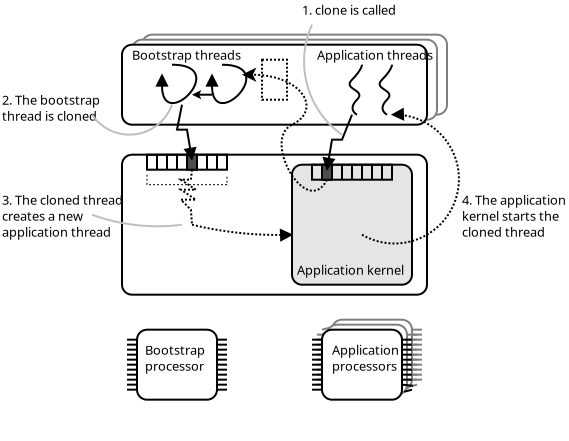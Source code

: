<?xml version="1.0" encoding="UTF-8"?>
<dia:diagram xmlns:dia="http://www.lysator.liu.se/~alla/dia/">
  <dia:layer name="Background" visible="true">
    <dia:object type="Standard - Box" version="0" id="O0">
      <dia:attribute name="obj_pos">
        <dia:point val="6.5,3.5"/>
      </dia:attribute>
      <dia:attribute name="obj_bb">
        <dia:rectangle val="6.45,3.45;31.3,24.3"/>
      </dia:attribute>
      <dia:attribute name="elem_corner">
        <dia:point val="6.5,3.5"/>
      </dia:attribute>
      <dia:attribute name="elem_width">
        <dia:real val="24.75"/>
      </dia:attribute>
      <dia:attribute name="elem_height">
        <dia:real val="20.75"/>
      </dia:attribute>
      <dia:attribute name="border_color">
        <dia:color val="#ffffff"/>
      </dia:attribute>
      <dia:attribute name="show_background">
        <dia:boolean val="true"/>
      </dia:attribute>
    </dia:object>
    <dia:object type="Standard - Box" version="0" id="O1">
      <dia:attribute name="obj_pos">
        <dia:point val="12.5,10"/>
      </dia:attribute>
      <dia:attribute name="obj_bb">
        <dia:rectangle val="12.45,9.95;27.8,17.05"/>
      </dia:attribute>
      <dia:attribute name="elem_corner">
        <dia:point val="12.5,10"/>
      </dia:attribute>
      <dia:attribute name="elem_width">
        <dia:real val="15.25"/>
      </dia:attribute>
      <dia:attribute name="elem_height">
        <dia:real val="7"/>
      </dia:attribute>
      <dia:attribute name="show_background">
        <dia:boolean val="true"/>
      </dia:attribute>
      <dia:attribute name="corner_radius">
        <dia:real val="0.5"/>
      </dia:attribute>
    </dia:object>
    <dia:object type="Standard - Box" version="0" id="O2">
      <dia:attribute name="obj_pos">
        <dia:point val="13.5,4"/>
      </dia:attribute>
      <dia:attribute name="obj_bb">
        <dia:rectangle val="13.45,3.95;28.8,8.05"/>
      </dia:attribute>
      <dia:attribute name="elem_corner">
        <dia:point val="13.5,4"/>
      </dia:attribute>
      <dia:attribute name="elem_width">
        <dia:real val="15.25"/>
      </dia:attribute>
      <dia:attribute name="elem_height">
        <dia:real val="4"/>
      </dia:attribute>
      <dia:attribute name="border_color">
        <dia:color val="#7f7f7f"/>
      </dia:attribute>
      <dia:attribute name="show_background">
        <dia:boolean val="true"/>
      </dia:attribute>
      <dia:attribute name="corner_radius">
        <dia:real val="0.5"/>
      </dia:attribute>
    </dia:object>
    <dia:object type="Standard - Box" version="0" id="O3">
      <dia:attribute name="obj_pos">
        <dia:point val="13,4.25"/>
      </dia:attribute>
      <dia:attribute name="obj_bb">
        <dia:rectangle val="12.95,4.2;28.3,8.3"/>
      </dia:attribute>
      <dia:attribute name="elem_corner">
        <dia:point val="13,4.25"/>
      </dia:attribute>
      <dia:attribute name="elem_width">
        <dia:real val="15.25"/>
      </dia:attribute>
      <dia:attribute name="elem_height">
        <dia:real val="4"/>
      </dia:attribute>
      <dia:attribute name="border_color">
        <dia:color val="#7f7f7f"/>
      </dia:attribute>
      <dia:attribute name="show_background">
        <dia:boolean val="true"/>
      </dia:attribute>
      <dia:attribute name="corner_radius">
        <dia:real val="0.5"/>
      </dia:attribute>
    </dia:object>
    <dia:object type="Standard - Box" version="0" id="O4">
      <dia:attribute name="obj_pos">
        <dia:point val="12.5,4.5"/>
      </dia:attribute>
      <dia:attribute name="obj_bb">
        <dia:rectangle val="12.45,4.45;27.8,8.55"/>
      </dia:attribute>
      <dia:attribute name="elem_corner">
        <dia:point val="12.5,4.5"/>
      </dia:attribute>
      <dia:attribute name="elem_width">
        <dia:real val="15.25"/>
      </dia:attribute>
      <dia:attribute name="elem_height">
        <dia:real val="4"/>
      </dia:attribute>
      <dia:attribute name="show_background">
        <dia:boolean val="true"/>
      </dia:attribute>
      <dia:attribute name="corner_radius">
        <dia:real val="0.5"/>
      </dia:attribute>
    </dia:object>
    <dia:object type="Standard - BezierLine" version="0" id="O5">
      <dia:attribute name="obj_pos">
        <dia:point val="24.5,5.5"/>
      </dia:attribute>
      <dia:attribute name="obj_bb">
        <dia:rectangle val="23.543,5.5;24.957,8"/>
      </dia:attribute>
      <dia:attribute name="bez_points">
        <dia:point val="24.5,5.5"/>
        <dia:point val="24.5,5.5"/>
        <dia:point val="24.5,5.75"/>
        <dia:point val="24,6.25"/>
        <dia:point val="23.5,6.75"/>
        <dia:point val="24.75,6.75"/>
        <dia:point val="24.25,7.25"/>
        <dia:point val="23.75,7.75"/>
        <dia:point val="24.25,8"/>
        <dia:point val="24.25,8"/>
      </dia:attribute>
      <dia:attribute name="corner_types">
        <dia:enum val="0"/>
        <dia:enum val="0"/>
        <dia:enum val="0"/>
        <dia:enum val="0"/>
      </dia:attribute>
    </dia:object>
    <dia:object type="Standard - BezierLine" version="0" id="O6">
      <dia:attribute name="obj_pos">
        <dia:point val="15,5.5"/>
      </dia:attribute>
      <dia:attribute name="obj_bb">
        <dia:rectangle val="14,5.45;16.265,7.265"/>
      </dia:attribute>
      <dia:attribute name="bez_points">
        <dia:point val="15,5.5"/>
        <dia:point val="18,5.5"/>
        <dia:point val="14.5,9"/>
        <dia:point val="14.5,6"/>
      </dia:attribute>
      <dia:attribute name="corner_types">
        <dia:enum val="0"/>
        <dia:enum val="0"/>
      </dia:attribute>
      <dia:attribute name="end_arrow">
        <dia:enum val="3"/>
      </dia:attribute>
      <dia:attribute name="end_arrow_length">
        <dia:real val="0.5"/>
      </dia:attribute>
      <dia:attribute name="end_arrow_width">
        <dia:real val="0.5"/>
      </dia:attribute>
    </dia:object>
    <dia:object type="Standard - Box" version="0" id="O7">
      <dia:attribute name="obj_pos">
        <dia:point val="21,10.5"/>
      </dia:attribute>
      <dia:attribute name="obj_bb">
        <dia:rectangle val="20.95,10.45;27.05,16.55"/>
      </dia:attribute>
      <dia:attribute name="elem_corner">
        <dia:point val="21,10.5"/>
      </dia:attribute>
      <dia:attribute name="elem_width">
        <dia:real val="6"/>
      </dia:attribute>
      <dia:attribute name="elem_height">
        <dia:real val="6"/>
      </dia:attribute>
      <dia:attribute name="inner_color">
        <dia:color val="#e5e5e5"/>
      </dia:attribute>
      <dia:attribute name="show_background">
        <dia:boolean val="true"/>
      </dia:attribute>
      <dia:attribute name="corner_radius">
        <dia:real val="0.5"/>
      </dia:attribute>
    </dia:object>
    <dia:object type="Standard - Text" version="0" id="O8">
      <dia:attribute name="obj_pos">
        <dia:point val="21.25,16"/>
      </dia:attribute>
      <dia:attribute name="obj_bb">
        <dia:rectangle val="21.25,15.35;26.8,16.3"/>
      </dia:attribute>
      <dia:attribute name="text">
        <dia:composite type="text">
          <dia:attribute name="string">
            <dia:string>#Application kernel#</dia:string>
          </dia:attribute>
          <dia:attribute name="font">
            <dia:font family="sans" style="0" name="Helvetica"/>
          </dia:attribute>
          <dia:attribute name="height">
            <dia:real val="0.8"/>
          </dia:attribute>
          <dia:attribute name="pos">
            <dia:point val="21.25,16"/>
          </dia:attribute>
          <dia:attribute name="color">
            <dia:color val="#000000"/>
          </dia:attribute>
          <dia:attribute name="alignment">
            <dia:enum val="0"/>
          </dia:attribute>
        </dia:composite>
      </dia:attribute>
    </dia:object>
    <dia:object type="Standard - Box" version="0" id="O9">
      <dia:attribute name="obj_pos">
        <dia:point val="22,10.5"/>
      </dia:attribute>
      <dia:attribute name="obj_bb">
        <dia:rectangle val="21.95,10.45;26.05,11.3"/>
      </dia:attribute>
      <dia:attribute name="elem_corner">
        <dia:point val="22,10.5"/>
      </dia:attribute>
      <dia:attribute name="elem_width">
        <dia:real val="4"/>
      </dia:attribute>
      <dia:attribute name="elem_height">
        <dia:real val="0.75"/>
      </dia:attribute>
      <dia:attribute name="inner_color">
        <dia:color val="#e5e5e5"/>
      </dia:attribute>
      <dia:attribute name="show_background">
        <dia:boolean val="false"/>
      </dia:attribute>
    </dia:object>
    <dia:object type="Standard - Line" version="0" id="O10">
      <dia:attribute name="obj_pos">
        <dia:point val="22.5,10.5"/>
      </dia:attribute>
      <dia:attribute name="obj_bb">
        <dia:rectangle val="22.45,10.45;22.55,11.3"/>
      </dia:attribute>
      <dia:attribute name="conn_endpoints">
        <dia:point val="22.5,10.5"/>
        <dia:point val="22.5,11.25"/>
      </dia:attribute>
      <dia:attribute name="numcp">
        <dia:int val="1"/>
      </dia:attribute>
    </dia:object>
    <dia:object type="Standard - Line" version="0" id="O11">
      <dia:attribute name="obj_pos">
        <dia:point val="23,10.5"/>
      </dia:attribute>
      <dia:attribute name="obj_bb">
        <dia:rectangle val="22.95,10.45;23.05,11.3"/>
      </dia:attribute>
      <dia:attribute name="conn_endpoints">
        <dia:point val="23,10.5"/>
        <dia:point val="23,11.25"/>
      </dia:attribute>
      <dia:attribute name="numcp">
        <dia:int val="1"/>
      </dia:attribute>
    </dia:object>
    <dia:object type="Standard - Line" version="0" id="O12">
      <dia:attribute name="obj_pos">
        <dia:point val="23.5,10.5"/>
      </dia:attribute>
      <dia:attribute name="obj_bb">
        <dia:rectangle val="23.45,10.45;23.55,11.3"/>
      </dia:attribute>
      <dia:attribute name="conn_endpoints">
        <dia:point val="23.5,10.5"/>
        <dia:point val="23.5,11.25"/>
      </dia:attribute>
      <dia:attribute name="numcp">
        <dia:int val="1"/>
      </dia:attribute>
    </dia:object>
    <dia:object type="Standard - Line" version="0" id="O13">
      <dia:attribute name="obj_pos">
        <dia:point val="24,10.5"/>
      </dia:attribute>
      <dia:attribute name="obj_bb">
        <dia:rectangle val="23.95,10.45;24.05,11.3"/>
      </dia:attribute>
      <dia:attribute name="conn_endpoints">
        <dia:point val="24,10.5"/>
        <dia:point val="24,11.25"/>
      </dia:attribute>
      <dia:attribute name="numcp">
        <dia:int val="1"/>
      </dia:attribute>
      <dia:connections>
        <dia:connection handle="0" to="O9" connection="1"/>
        <dia:connection handle="1" to="O9" connection="6"/>
      </dia:connections>
    </dia:object>
    <dia:object type="Standard - Line" version="0" id="O14">
      <dia:attribute name="obj_pos">
        <dia:point val="23,10.5"/>
      </dia:attribute>
      <dia:attribute name="obj_bb">
        <dia:rectangle val="22.95,10.45;23.05,11.3"/>
      </dia:attribute>
      <dia:attribute name="conn_endpoints">
        <dia:point val="23,10.5"/>
        <dia:point val="23,11.25"/>
      </dia:attribute>
      <dia:attribute name="numcp">
        <dia:int val="1"/>
      </dia:attribute>
      <dia:connections>
        <dia:connection handle="0" to="O121" connection="2"/>
        <dia:connection handle="1" to="O121" connection="7"/>
      </dia:connections>
    </dia:object>
    <dia:object type="Standard - Line" version="0" id="O15">
      <dia:attribute name="obj_pos">
        <dia:point val="25,10.5"/>
      </dia:attribute>
      <dia:attribute name="obj_bb">
        <dia:rectangle val="24.95,10.45;25.05,11.3"/>
      </dia:attribute>
      <dia:attribute name="conn_endpoints">
        <dia:point val="25,10.5"/>
        <dia:point val="25,11.25"/>
      </dia:attribute>
      <dia:attribute name="numcp">
        <dia:int val="1"/>
      </dia:attribute>
    </dia:object>
    <dia:object type="Standard - Line" version="0" id="O16">
      <dia:attribute name="obj_pos">
        <dia:point val="25.5,10.5"/>
      </dia:attribute>
      <dia:attribute name="obj_bb">
        <dia:rectangle val="25.45,10.45;25.55,11.3"/>
      </dia:attribute>
      <dia:attribute name="conn_endpoints">
        <dia:point val="25.5,10.5"/>
        <dia:point val="25.5,11.25"/>
      </dia:attribute>
      <dia:attribute name="numcp">
        <dia:int val="1"/>
      </dia:attribute>
    </dia:object>
    <dia:object type="Standard - Box" version="0" id="O17">
      <dia:attribute name="obj_pos">
        <dia:point val="13.75,10"/>
      </dia:attribute>
      <dia:attribute name="obj_bb">
        <dia:rectangle val="13.7,9.95;17.8,10.8"/>
      </dia:attribute>
      <dia:attribute name="elem_corner">
        <dia:point val="13.75,10"/>
      </dia:attribute>
      <dia:attribute name="elem_width">
        <dia:real val="4"/>
      </dia:attribute>
      <dia:attribute name="elem_height">
        <dia:real val="0.75"/>
      </dia:attribute>
      <dia:attribute name="show_background">
        <dia:boolean val="false"/>
      </dia:attribute>
    </dia:object>
    <dia:object type="Standard - Line" version="0" id="O18">
      <dia:attribute name="obj_pos">
        <dia:point val="14.25,10"/>
      </dia:attribute>
      <dia:attribute name="obj_bb">
        <dia:rectangle val="14.2,9.95;14.3,10.8"/>
      </dia:attribute>
      <dia:attribute name="conn_endpoints">
        <dia:point val="14.25,10"/>
        <dia:point val="14.25,10.75"/>
      </dia:attribute>
      <dia:attribute name="numcp">
        <dia:int val="1"/>
      </dia:attribute>
    </dia:object>
    <dia:object type="Standard - Line" version="0" id="O19">
      <dia:attribute name="obj_pos">
        <dia:point val="14.75,10"/>
      </dia:attribute>
      <dia:attribute name="obj_bb">
        <dia:rectangle val="14.7,9.95;14.8,10.8"/>
      </dia:attribute>
      <dia:attribute name="conn_endpoints">
        <dia:point val="14.75,10"/>
        <dia:point val="14.75,10.75"/>
      </dia:attribute>
      <dia:attribute name="numcp">
        <dia:int val="1"/>
      </dia:attribute>
    </dia:object>
    <dia:object type="Standard - Line" version="0" id="O20">
      <dia:attribute name="obj_pos">
        <dia:point val="15.25,10"/>
      </dia:attribute>
      <dia:attribute name="obj_bb">
        <dia:rectangle val="15.2,9.95;15.3,10.8"/>
      </dia:attribute>
      <dia:attribute name="conn_endpoints">
        <dia:point val="15.25,10"/>
        <dia:point val="15.25,10.75"/>
      </dia:attribute>
      <dia:attribute name="numcp">
        <dia:int val="1"/>
      </dia:attribute>
    </dia:object>
    <dia:object type="Standard - Line" version="0" id="O21">
      <dia:attribute name="obj_pos">
        <dia:point val="15.75,10"/>
      </dia:attribute>
      <dia:attribute name="obj_bb">
        <dia:rectangle val="15.7,9.95;15.8,10.8"/>
      </dia:attribute>
      <dia:attribute name="conn_endpoints">
        <dia:point val="15.75,10"/>
        <dia:point val="15.75,10.75"/>
      </dia:attribute>
      <dia:attribute name="numcp">
        <dia:int val="1"/>
      </dia:attribute>
      <dia:connections>
        <dia:connection handle="0" to="O17" connection="1"/>
        <dia:connection handle="1" to="O17" connection="6"/>
      </dia:connections>
    </dia:object>
    <dia:object type="Standard - Line" version="0" id="O22">
      <dia:attribute name="obj_pos">
        <dia:point val="16.25,10"/>
      </dia:attribute>
      <dia:attribute name="obj_bb">
        <dia:rectangle val="16.2,9.95;16.3,10.8"/>
      </dia:attribute>
      <dia:attribute name="conn_endpoints">
        <dia:point val="16.25,10"/>
        <dia:point val="16.25,10.75"/>
      </dia:attribute>
      <dia:attribute name="numcp">
        <dia:int val="1"/>
      </dia:attribute>
      <dia:connections>
        <dia:connection handle="0" to="O122" connection="2"/>
        <dia:connection handle="1" to="O122" connection="7"/>
      </dia:connections>
    </dia:object>
    <dia:object type="Standard - Line" version="0" id="O23">
      <dia:attribute name="obj_pos">
        <dia:point val="16.75,10"/>
      </dia:attribute>
      <dia:attribute name="obj_bb">
        <dia:rectangle val="16.7,9.95;16.8,10.8"/>
      </dia:attribute>
      <dia:attribute name="conn_endpoints">
        <dia:point val="16.75,10"/>
        <dia:point val="16.75,10.75"/>
      </dia:attribute>
      <dia:attribute name="numcp">
        <dia:int val="1"/>
      </dia:attribute>
    </dia:object>
    <dia:object type="Standard - Line" version="0" id="O24">
      <dia:attribute name="obj_pos">
        <dia:point val="17.25,10"/>
      </dia:attribute>
      <dia:attribute name="obj_bb">
        <dia:rectangle val="17.2,9.95;17.3,10.8"/>
      </dia:attribute>
      <dia:attribute name="conn_endpoints">
        <dia:point val="17.25,10"/>
        <dia:point val="17.25,10.75"/>
      </dia:attribute>
      <dia:attribute name="numcp">
        <dia:int val="1"/>
      </dia:attribute>
    </dia:object>
    <dia:object type="Standard - PolyLine" version="0" id="O25">
      <dia:attribute name="obj_pos">
        <dia:point val="13.75,11"/>
      </dia:attribute>
      <dia:attribute name="obj_bb">
        <dia:rectangle val="13.725,10.975;17.775,11.525"/>
      </dia:attribute>
      <dia:attribute name="poly_points">
        <dia:point val="13.75,11"/>
        <dia:point val="13.75,11.5"/>
        <dia:point val="17.75,11.5"/>
        <dia:point val="17.75,11"/>
      </dia:attribute>
      <dia:attribute name="line_width">
        <dia:real val="0.05"/>
      </dia:attribute>
      <dia:attribute name="line_style">
        <dia:enum val="4"/>
      </dia:attribute>
    </dia:object>
    <dia:object type="Standard - Text" version="0" id="O26">
      <dia:attribute name="obj_pos">
        <dia:point val="13,5.25"/>
      </dia:attribute>
      <dia:attribute name="obj_bb">
        <dia:rectangle val="13,4.6;18.75,5.55"/>
      </dia:attribute>
      <dia:attribute name="text">
        <dia:composite type="text">
          <dia:attribute name="string">
            <dia:string>#Bootstrap threads#</dia:string>
          </dia:attribute>
          <dia:attribute name="font">
            <dia:font family="sans" style="0" name="Helvetica"/>
          </dia:attribute>
          <dia:attribute name="height">
            <dia:real val="0.8"/>
          </dia:attribute>
          <dia:attribute name="pos">
            <dia:point val="13,5.25"/>
          </dia:attribute>
          <dia:attribute name="color">
            <dia:color val="#000000"/>
          </dia:attribute>
          <dia:attribute name="alignment">
            <dia:enum val="0"/>
          </dia:attribute>
        </dia:composite>
      </dia:attribute>
    </dia:object>
    <dia:object type="Standard - Text" version="0" id="O27">
      <dia:attribute name="obj_pos">
        <dia:point val="22.25,5.25"/>
      </dia:attribute>
      <dia:attribute name="obj_bb">
        <dia:rectangle val="22.25,4.6;28.3,5.55"/>
      </dia:attribute>
      <dia:attribute name="text">
        <dia:composite type="text">
          <dia:attribute name="string">
            <dia:string>#Application threads#</dia:string>
          </dia:attribute>
          <dia:attribute name="font">
            <dia:font family="sans" style="0" name="Helvetica"/>
          </dia:attribute>
          <dia:attribute name="height">
            <dia:real val="0.8"/>
          </dia:attribute>
          <dia:attribute name="pos">
            <dia:point val="22.25,5.25"/>
          </dia:attribute>
          <dia:attribute name="color">
            <dia:color val="#000000"/>
          </dia:attribute>
          <dia:attribute name="alignment">
            <dia:enum val="0"/>
          </dia:attribute>
        </dia:composite>
      </dia:attribute>
    </dia:object>
    <dia:object type="Standard - Box" version="0" id="O28">
      <dia:attribute name="obj_pos">
        <dia:point val="13.25,18.75"/>
      </dia:attribute>
      <dia:attribute name="obj_bb">
        <dia:rectangle val="13.2,18.7;17.3,22.3"/>
      </dia:attribute>
      <dia:attribute name="elem_corner">
        <dia:point val="13.25,18.75"/>
      </dia:attribute>
      <dia:attribute name="elem_width">
        <dia:real val="4"/>
      </dia:attribute>
      <dia:attribute name="elem_height">
        <dia:real val="3.5"/>
      </dia:attribute>
      <dia:attribute name="show_background">
        <dia:boolean val="true"/>
      </dia:attribute>
      <dia:attribute name="corner_radius">
        <dia:real val="0.5"/>
      </dia:attribute>
    </dia:object>
    <dia:object type="Standard - Line" version="0" id="O29">
      <dia:attribute name="obj_pos">
        <dia:point val="17.25,19.25"/>
      </dia:attribute>
      <dia:attribute name="obj_bb">
        <dia:rectangle val="17.2,19.2;17.8,19.3"/>
      </dia:attribute>
      <dia:attribute name="conn_endpoints">
        <dia:point val="17.25,19.25"/>
        <dia:point val="17.75,19.25"/>
      </dia:attribute>
      <dia:attribute name="numcp">
        <dia:int val="1"/>
      </dia:attribute>
    </dia:object>
    <dia:object type="Standard - Line" version="0" id="O30">
      <dia:attribute name="obj_pos">
        <dia:point val="17.25,19.5"/>
      </dia:attribute>
      <dia:attribute name="obj_bb">
        <dia:rectangle val="17.2,19.45;17.8,19.55"/>
      </dia:attribute>
      <dia:attribute name="conn_endpoints">
        <dia:point val="17.25,19.5"/>
        <dia:point val="17.75,19.5"/>
      </dia:attribute>
      <dia:attribute name="numcp">
        <dia:int val="1"/>
      </dia:attribute>
    </dia:object>
    <dia:object type="Standard - Line" version="0" id="O31">
      <dia:attribute name="obj_pos">
        <dia:point val="17.25,19.75"/>
      </dia:attribute>
      <dia:attribute name="obj_bb">
        <dia:rectangle val="17.2,19.7;17.8,19.8"/>
      </dia:attribute>
      <dia:attribute name="conn_endpoints">
        <dia:point val="17.25,19.75"/>
        <dia:point val="17.75,19.75"/>
      </dia:attribute>
      <dia:attribute name="numcp">
        <dia:int val="1"/>
      </dia:attribute>
    </dia:object>
    <dia:object type="Standard - Line" version="0" id="O32">
      <dia:attribute name="obj_pos">
        <dia:point val="17.25,20"/>
      </dia:attribute>
      <dia:attribute name="obj_bb">
        <dia:rectangle val="17.2,19.95;17.8,20.05"/>
      </dia:attribute>
      <dia:attribute name="conn_endpoints">
        <dia:point val="17.25,20"/>
        <dia:point val="17.75,20"/>
      </dia:attribute>
      <dia:attribute name="numcp">
        <dia:int val="1"/>
      </dia:attribute>
    </dia:object>
    <dia:object type="Standard - Line" version="0" id="O33">
      <dia:attribute name="obj_pos">
        <dia:point val="17.25,20.25"/>
      </dia:attribute>
      <dia:attribute name="obj_bb">
        <dia:rectangle val="17.2,20.2;17.8,20.3"/>
      </dia:attribute>
      <dia:attribute name="conn_endpoints">
        <dia:point val="17.25,20.25"/>
        <dia:point val="17.75,20.25"/>
      </dia:attribute>
      <dia:attribute name="numcp">
        <dia:int val="1"/>
      </dia:attribute>
    </dia:object>
    <dia:object type="Standard - Line" version="0" id="O34">
      <dia:attribute name="obj_pos">
        <dia:point val="17.25,20.5"/>
      </dia:attribute>
      <dia:attribute name="obj_bb">
        <dia:rectangle val="17.2,20.45;17.8,20.55"/>
      </dia:attribute>
      <dia:attribute name="conn_endpoints">
        <dia:point val="17.25,20.5"/>
        <dia:point val="17.75,20.5"/>
      </dia:attribute>
      <dia:attribute name="numcp">
        <dia:int val="1"/>
      </dia:attribute>
      <dia:connections>
        <dia:connection handle="0" to="O28" connection="4"/>
      </dia:connections>
    </dia:object>
    <dia:object type="Standard - Line" version="0" id="O35">
      <dia:attribute name="obj_pos">
        <dia:point val="17.25,20.75"/>
      </dia:attribute>
      <dia:attribute name="obj_bb">
        <dia:rectangle val="17.2,20.7;17.8,20.8"/>
      </dia:attribute>
      <dia:attribute name="conn_endpoints">
        <dia:point val="17.25,20.75"/>
        <dia:point val="17.75,20.75"/>
      </dia:attribute>
      <dia:attribute name="numcp">
        <dia:int val="1"/>
      </dia:attribute>
    </dia:object>
    <dia:object type="Standard - Line" version="0" id="O36">
      <dia:attribute name="obj_pos">
        <dia:point val="17.25,21"/>
      </dia:attribute>
      <dia:attribute name="obj_bb">
        <dia:rectangle val="17.2,20.95;17.8,21.05"/>
      </dia:attribute>
      <dia:attribute name="conn_endpoints">
        <dia:point val="17.25,21"/>
        <dia:point val="17.75,21"/>
      </dia:attribute>
      <dia:attribute name="numcp">
        <dia:int val="1"/>
      </dia:attribute>
    </dia:object>
    <dia:object type="Standard - Line" version="0" id="O37">
      <dia:attribute name="obj_pos">
        <dia:point val="17.25,21.25"/>
      </dia:attribute>
      <dia:attribute name="obj_bb">
        <dia:rectangle val="17.2,21.2;17.8,21.3"/>
      </dia:attribute>
      <dia:attribute name="conn_endpoints">
        <dia:point val="17.25,21.25"/>
        <dia:point val="17.75,21.25"/>
      </dia:attribute>
      <dia:attribute name="numcp">
        <dia:int val="1"/>
      </dia:attribute>
    </dia:object>
    <dia:object type="Standard - Line" version="0" id="O38">
      <dia:attribute name="obj_pos">
        <dia:point val="17.25,21.5"/>
      </dia:attribute>
      <dia:attribute name="obj_bb">
        <dia:rectangle val="17.2,21.45;17.8,21.55"/>
      </dia:attribute>
      <dia:attribute name="conn_endpoints">
        <dia:point val="17.25,21.5"/>
        <dia:point val="17.75,21.5"/>
      </dia:attribute>
      <dia:attribute name="numcp">
        <dia:int val="1"/>
      </dia:attribute>
    </dia:object>
    <dia:object type="Standard - Line" version="0" id="O39">
      <dia:attribute name="obj_pos">
        <dia:point val="17.25,21.75"/>
      </dia:attribute>
      <dia:attribute name="obj_bb">
        <dia:rectangle val="17.2,21.7;17.8,21.8"/>
      </dia:attribute>
      <dia:attribute name="conn_endpoints">
        <dia:point val="17.25,21.75"/>
        <dia:point val="17.75,21.75"/>
      </dia:attribute>
      <dia:attribute name="numcp">
        <dia:int val="1"/>
      </dia:attribute>
    </dia:object>
    <dia:object type="Standard - Line" version="0" id="O40">
      <dia:attribute name="obj_pos">
        <dia:point val="12.75,19.25"/>
      </dia:attribute>
      <dia:attribute name="obj_bb">
        <dia:rectangle val="12.7,19.2;13.3,19.3"/>
      </dia:attribute>
      <dia:attribute name="conn_endpoints">
        <dia:point val="12.75,19.25"/>
        <dia:point val="13.25,19.25"/>
      </dia:attribute>
      <dia:attribute name="numcp">
        <dia:int val="1"/>
      </dia:attribute>
    </dia:object>
    <dia:object type="Standard - Line" version="0" id="O41">
      <dia:attribute name="obj_pos">
        <dia:point val="12.75,19.5"/>
      </dia:attribute>
      <dia:attribute name="obj_bb">
        <dia:rectangle val="12.7,19.45;13.3,19.55"/>
      </dia:attribute>
      <dia:attribute name="conn_endpoints">
        <dia:point val="12.75,19.5"/>
        <dia:point val="13.25,19.5"/>
      </dia:attribute>
      <dia:attribute name="numcp">
        <dia:int val="1"/>
      </dia:attribute>
    </dia:object>
    <dia:object type="Standard - Line" version="0" id="O42">
      <dia:attribute name="obj_pos">
        <dia:point val="12.75,19.75"/>
      </dia:attribute>
      <dia:attribute name="obj_bb">
        <dia:rectangle val="12.7,19.7;13.3,19.8"/>
      </dia:attribute>
      <dia:attribute name="conn_endpoints">
        <dia:point val="12.75,19.75"/>
        <dia:point val="13.25,19.75"/>
      </dia:attribute>
      <dia:attribute name="numcp">
        <dia:int val="1"/>
      </dia:attribute>
    </dia:object>
    <dia:object type="Standard - Line" version="0" id="O43">
      <dia:attribute name="obj_pos">
        <dia:point val="12.75,20"/>
      </dia:attribute>
      <dia:attribute name="obj_bb">
        <dia:rectangle val="12.7,19.95;13.3,20.05"/>
      </dia:attribute>
      <dia:attribute name="conn_endpoints">
        <dia:point val="12.75,20"/>
        <dia:point val="13.25,20"/>
      </dia:attribute>
      <dia:attribute name="numcp">
        <dia:int val="1"/>
      </dia:attribute>
    </dia:object>
    <dia:object type="Standard - Line" version="0" id="O44">
      <dia:attribute name="obj_pos">
        <dia:point val="12.75,20.25"/>
      </dia:attribute>
      <dia:attribute name="obj_bb">
        <dia:rectangle val="12.7,20.2;13.3,20.3"/>
      </dia:attribute>
      <dia:attribute name="conn_endpoints">
        <dia:point val="12.75,20.25"/>
        <dia:point val="13.25,20.25"/>
      </dia:attribute>
      <dia:attribute name="numcp">
        <dia:int val="1"/>
      </dia:attribute>
    </dia:object>
    <dia:object type="Standard - Line" version="0" id="O45">
      <dia:attribute name="obj_pos">
        <dia:point val="12.75,20.5"/>
      </dia:attribute>
      <dia:attribute name="obj_bb">
        <dia:rectangle val="12.7,20.45;13.3,20.55"/>
      </dia:attribute>
      <dia:attribute name="conn_endpoints">
        <dia:point val="12.75,20.5"/>
        <dia:point val="13.25,20.5"/>
      </dia:attribute>
      <dia:attribute name="numcp">
        <dia:int val="1"/>
      </dia:attribute>
      <dia:connections>
        <dia:connection handle="1" to="O28" connection="3"/>
      </dia:connections>
    </dia:object>
    <dia:object type="Standard - Line" version="0" id="O46">
      <dia:attribute name="obj_pos">
        <dia:point val="12.75,20.75"/>
      </dia:attribute>
      <dia:attribute name="obj_bb">
        <dia:rectangle val="12.7,20.7;13.3,20.8"/>
      </dia:attribute>
      <dia:attribute name="conn_endpoints">
        <dia:point val="12.75,20.75"/>
        <dia:point val="13.25,20.75"/>
      </dia:attribute>
      <dia:attribute name="numcp">
        <dia:int val="1"/>
      </dia:attribute>
    </dia:object>
    <dia:object type="Standard - Line" version="0" id="O47">
      <dia:attribute name="obj_pos">
        <dia:point val="12.75,21"/>
      </dia:attribute>
      <dia:attribute name="obj_bb">
        <dia:rectangle val="12.7,20.95;13.3,21.05"/>
      </dia:attribute>
      <dia:attribute name="conn_endpoints">
        <dia:point val="12.75,21"/>
        <dia:point val="13.25,21"/>
      </dia:attribute>
      <dia:attribute name="numcp">
        <dia:int val="1"/>
      </dia:attribute>
    </dia:object>
    <dia:object type="Standard - Line" version="0" id="O48">
      <dia:attribute name="obj_pos">
        <dia:point val="12.75,21.25"/>
      </dia:attribute>
      <dia:attribute name="obj_bb">
        <dia:rectangle val="12.7,21.2;13.3,21.3"/>
      </dia:attribute>
      <dia:attribute name="conn_endpoints">
        <dia:point val="12.75,21.25"/>
        <dia:point val="13.25,21.25"/>
      </dia:attribute>
      <dia:attribute name="numcp">
        <dia:int val="1"/>
      </dia:attribute>
    </dia:object>
    <dia:object type="Standard - Line" version="0" id="O49">
      <dia:attribute name="obj_pos">
        <dia:point val="12.75,21.5"/>
      </dia:attribute>
      <dia:attribute name="obj_bb">
        <dia:rectangle val="12.7,21.45;13.3,21.55"/>
      </dia:attribute>
      <dia:attribute name="conn_endpoints">
        <dia:point val="12.75,21.5"/>
        <dia:point val="13.25,21.5"/>
      </dia:attribute>
      <dia:attribute name="numcp">
        <dia:int val="1"/>
      </dia:attribute>
    </dia:object>
    <dia:object type="Standard - Line" version="0" id="O50">
      <dia:attribute name="obj_pos">
        <dia:point val="12.75,21.75"/>
      </dia:attribute>
      <dia:attribute name="obj_bb">
        <dia:rectangle val="12.7,21.7;13.3,21.8"/>
      </dia:attribute>
      <dia:attribute name="conn_endpoints">
        <dia:point val="12.75,21.75"/>
        <dia:point val="13.25,21.75"/>
      </dia:attribute>
      <dia:attribute name="numcp">
        <dia:int val="1"/>
      </dia:attribute>
    </dia:object>
    <dia:object type="Standard - Box" version="0" id="O51">
      <dia:attribute name="obj_pos">
        <dia:point val="23,18.25"/>
      </dia:attribute>
      <dia:attribute name="obj_bb">
        <dia:rectangle val="22.95,18.2;27.05,21.8"/>
      </dia:attribute>
      <dia:attribute name="elem_corner">
        <dia:point val="23,18.25"/>
      </dia:attribute>
      <dia:attribute name="elem_width">
        <dia:real val="4"/>
      </dia:attribute>
      <dia:attribute name="elem_height">
        <dia:real val="3.5"/>
      </dia:attribute>
      <dia:attribute name="border_color">
        <dia:color val="#7f7f7f"/>
      </dia:attribute>
      <dia:attribute name="show_background">
        <dia:boolean val="true"/>
      </dia:attribute>
      <dia:attribute name="corner_radius">
        <dia:real val="0.5"/>
      </dia:attribute>
    </dia:object>
    <dia:object type="Standard - Line" version="0" id="O52">
      <dia:attribute name="obj_pos">
        <dia:point val="27,18.75"/>
      </dia:attribute>
      <dia:attribute name="obj_bb">
        <dia:rectangle val="26.95,18.7;27.55,18.8"/>
      </dia:attribute>
      <dia:attribute name="conn_endpoints">
        <dia:point val="27,18.75"/>
        <dia:point val="27.5,18.75"/>
      </dia:attribute>
      <dia:attribute name="numcp">
        <dia:int val="1"/>
      </dia:attribute>
      <dia:attribute name="line_color">
        <dia:color val="#7f7f7f"/>
      </dia:attribute>
    </dia:object>
    <dia:object type="Standard - Line" version="0" id="O53">
      <dia:attribute name="obj_pos">
        <dia:point val="27,19"/>
      </dia:attribute>
      <dia:attribute name="obj_bb">
        <dia:rectangle val="26.95,18.95;27.55,19.05"/>
      </dia:attribute>
      <dia:attribute name="conn_endpoints">
        <dia:point val="27,19"/>
        <dia:point val="27.5,19"/>
      </dia:attribute>
      <dia:attribute name="numcp">
        <dia:int val="1"/>
      </dia:attribute>
      <dia:attribute name="line_color">
        <dia:color val="#7f7f7f"/>
      </dia:attribute>
      <dia:connections>
        <dia:connection handle="0" to="O75" connection="0"/>
      </dia:connections>
    </dia:object>
    <dia:object type="Standard - Line" version="0" id="O54">
      <dia:attribute name="obj_pos">
        <dia:point val="27,19.25"/>
      </dia:attribute>
      <dia:attribute name="obj_bb">
        <dia:rectangle val="26.95,19.2;27.55,19.3"/>
      </dia:attribute>
      <dia:attribute name="conn_endpoints">
        <dia:point val="27,19.25"/>
        <dia:point val="27.5,19.25"/>
      </dia:attribute>
      <dia:attribute name="numcp">
        <dia:int val="1"/>
      </dia:attribute>
      <dia:attribute name="line_color">
        <dia:color val="#7f7f7f"/>
      </dia:attribute>
      <dia:connections>
        <dia:connection handle="0" to="O76" connection="0"/>
      </dia:connections>
    </dia:object>
    <dia:object type="Standard - Line" version="0" id="O55">
      <dia:attribute name="obj_pos">
        <dia:point val="27,19.5"/>
      </dia:attribute>
      <dia:attribute name="obj_bb">
        <dia:rectangle val="26.95,19.45;27.55,19.55"/>
      </dia:attribute>
      <dia:attribute name="conn_endpoints">
        <dia:point val="27,19.5"/>
        <dia:point val="27.5,19.5"/>
      </dia:attribute>
      <dia:attribute name="numcp">
        <dia:int val="1"/>
      </dia:attribute>
      <dia:attribute name="line_color">
        <dia:color val="#7f7f7f"/>
      </dia:attribute>
      <dia:connections>
        <dia:connection handle="0" to="O77" connection="0"/>
      </dia:connections>
    </dia:object>
    <dia:object type="Standard - Line" version="0" id="O56">
      <dia:attribute name="obj_pos">
        <dia:point val="27,19.75"/>
      </dia:attribute>
      <dia:attribute name="obj_bb">
        <dia:rectangle val="26.95,19.7;27.55,19.8"/>
      </dia:attribute>
      <dia:attribute name="conn_endpoints">
        <dia:point val="27,19.75"/>
        <dia:point val="27.5,19.75"/>
      </dia:attribute>
      <dia:attribute name="numcp">
        <dia:int val="1"/>
      </dia:attribute>
      <dia:attribute name="line_color">
        <dia:color val="#7f7f7f"/>
      </dia:attribute>
      <dia:connections>
        <dia:connection handle="0" to="O78" connection="0"/>
      </dia:connections>
    </dia:object>
    <dia:object type="Standard - Line" version="0" id="O57">
      <dia:attribute name="obj_pos">
        <dia:point val="27,20"/>
      </dia:attribute>
      <dia:attribute name="obj_bb">
        <dia:rectangle val="26.95,19.95;27.55,20.05"/>
      </dia:attribute>
      <dia:attribute name="conn_endpoints">
        <dia:point val="27,20"/>
        <dia:point val="27.5,20"/>
      </dia:attribute>
      <dia:attribute name="numcp">
        <dia:int val="1"/>
      </dia:attribute>
      <dia:attribute name="line_color">
        <dia:color val="#7f7f7f"/>
      </dia:attribute>
      <dia:connections>
        <dia:connection handle="0" to="O51" connection="4"/>
      </dia:connections>
    </dia:object>
    <dia:object type="Standard - Line" version="0" id="O58">
      <dia:attribute name="obj_pos">
        <dia:point val="27,20.25"/>
      </dia:attribute>
      <dia:attribute name="obj_bb">
        <dia:rectangle val="26.95,20.2;27.55,20.3"/>
      </dia:attribute>
      <dia:attribute name="conn_endpoints">
        <dia:point val="27,20.25"/>
        <dia:point val="27.5,20.25"/>
      </dia:attribute>
      <dia:attribute name="numcp">
        <dia:int val="1"/>
      </dia:attribute>
      <dia:attribute name="line_color">
        <dia:color val="#7f7f7f"/>
      </dia:attribute>
      <dia:connections>
        <dia:connection handle="0" to="O80" connection="0"/>
      </dia:connections>
    </dia:object>
    <dia:object type="Standard - Line" version="0" id="O59">
      <dia:attribute name="obj_pos">
        <dia:point val="27,20.5"/>
      </dia:attribute>
      <dia:attribute name="obj_bb">
        <dia:rectangle val="26.95,20.45;27.55,20.55"/>
      </dia:attribute>
      <dia:attribute name="conn_endpoints">
        <dia:point val="27,20.5"/>
        <dia:point val="27.5,20.5"/>
      </dia:attribute>
      <dia:attribute name="numcp">
        <dia:int val="1"/>
      </dia:attribute>
      <dia:attribute name="line_color">
        <dia:color val="#7f7f7f"/>
      </dia:attribute>
      <dia:connections>
        <dia:connection handle="0" to="O81" connection="0"/>
      </dia:connections>
    </dia:object>
    <dia:object type="Standard - Line" version="0" id="O60">
      <dia:attribute name="obj_pos">
        <dia:point val="27,20.75"/>
      </dia:attribute>
      <dia:attribute name="obj_bb">
        <dia:rectangle val="26.95,20.7;27.55,20.8"/>
      </dia:attribute>
      <dia:attribute name="conn_endpoints">
        <dia:point val="27,20.75"/>
        <dia:point val="27.5,20.75"/>
      </dia:attribute>
      <dia:attribute name="numcp">
        <dia:int val="1"/>
      </dia:attribute>
      <dia:attribute name="line_color">
        <dia:color val="#7f7f7f"/>
      </dia:attribute>
      <dia:connections>
        <dia:connection handle="0" to="O82" connection="0"/>
      </dia:connections>
    </dia:object>
    <dia:object type="Standard - Line" version="0" id="O61">
      <dia:attribute name="obj_pos">
        <dia:point val="27,21"/>
      </dia:attribute>
      <dia:attribute name="obj_bb">
        <dia:rectangle val="26.95,20.95;27.55,21.05"/>
      </dia:attribute>
      <dia:attribute name="conn_endpoints">
        <dia:point val="27,21"/>
        <dia:point val="27.5,21"/>
      </dia:attribute>
      <dia:attribute name="numcp">
        <dia:int val="1"/>
      </dia:attribute>
      <dia:attribute name="line_color">
        <dia:color val="#7f7f7f"/>
      </dia:attribute>
      <dia:connections>
        <dia:connection handle="0" to="O83" connection="0"/>
      </dia:connections>
    </dia:object>
    <dia:object type="Standard - Line" version="0" id="O62">
      <dia:attribute name="obj_pos">
        <dia:point val="27,21.25"/>
      </dia:attribute>
      <dia:attribute name="obj_bb">
        <dia:rectangle val="26.95,21.2;27.55,21.3"/>
      </dia:attribute>
      <dia:attribute name="conn_endpoints">
        <dia:point val="27,21.25"/>
        <dia:point val="27.5,21.25"/>
      </dia:attribute>
      <dia:attribute name="numcp">
        <dia:int val="1"/>
      </dia:attribute>
      <dia:attribute name="line_color">
        <dia:color val="#7f7f7f"/>
      </dia:attribute>
      <dia:connections>
        <dia:connection handle="0" to="O84" connection="0"/>
      </dia:connections>
    </dia:object>
    <dia:object type="Standard - Line" version="0" id="O63">
      <dia:attribute name="obj_pos">
        <dia:point val="22.5,18.75"/>
      </dia:attribute>
      <dia:attribute name="obj_bb">
        <dia:rectangle val="22.439,18.585;22.957,18.811"/>
      </dia:attribute>
      <dia:attribute name="conn_endpoints">
        <dia:point val="22.5,18.75"/>
        <dia:point val="22.896,18.646"/>
      </dia:attribute>
      <dia:attribute name="numcp">
        <dia:int val="1"/>
      </dia:attribute>
      <dia:attribute name="line_color">
        <dia:color val="#7f7f7f"/>
      </dia:attribute>
      <dia:connections>
        <dia:connection handle="1" to="O74" connection="0"/>
      </dia:connections>
    </dia:object>
    <dia:object type="Standard - Line" version="0" id="O64">
      <dia:attribute name="obj_pos">
        <dia:point val="22.5,19"/>
      </dia:attribute>
      <dia:attribute name="obj_bb">
        <dia:rectangle val="22.45,18.95;23.05,19.05"/>
      </dia:attribute>
      <dia:attribute name="conn_endpoints">
        <dia:point val="22.5,19"/>
        <dia:point val="23,19"/>
      </dia:attribute>
      <dia:attribute name="numcp">
        <dia:int val="1"/>
      </dia:attribute>
      <dia:attribute name="line_color">
        <dia:color val="#7f7f7f"/>
      </dia:attribute>
      <dia:connections>
        <dia:connection handle="0" to="O86" connection="0"/>
      </dia:connections>
    </dia:object>
    <dia:object type="Standard - Line" version="0" id="O65">
      <dia:attribute name="obj_pos">
        <dia:point val="22.5,19.25"/>
      </dia:attribute>
      <dia:attribute name="obj_bb">
        <dia:rectangle val="22.45,19.2;23.05,19.3"/>
      </dia:attribute>
      <dia:attribute name="conn_endpoints">
        <dia:point val="22.5,19.25"/>
        <dia:point val="23,19.25"/>
      </dia:attribute>
      <dia:attribute name="numcp">
        <dia:int val="1"/>
      </dia:attribute>
      <dia:attribute name="line_color">
        <dia:color val="#7f7f7f"/>
      </dia:attribute>
      <dia:connections>
        <dia:connection handle="0" to="O87" connection="0"/>
      </dia:connections>
    </dia:object>
    <dia:object type="Standard - Line" version="0" id="O66">
      <dia:attribute name="obj_pos">
        <dia:point val="22.5,19.5"/>
      </dia:attribute>
      <dia:attribute name="obj_bb">
        <dia:rectangle val="22.45,19.45;23.05,19.55"/>
      </dia:attribute>
      <dia:attribute name="conn_endpoints">
        <dia:point val="22.5,19.5"/>
        <dia:point val="23,19.5"/>
      </dia:attribute>
      <dia:attribute name="numcp">
        <dia:int val="1"/>
      </dia:attribute>
      <dia:attribute name="line_color">
        <dia:color val="#7f7f7f"/>
      </dia:attribute>
      <dia:connections>
        <dia:connection handle="0" to="O88" connection="0"/>
      </dia:connections>
    </dia:object>
    <dia:object type="Standard - Line" version="0" id="O67">
      <dia:attribute name="obj_pos">
        <dia:point val="22.5,19.75"/>
      </dia:attribute>
      <dia:attribute name="obj_bb">
        <dia:rectangle val="22.45,19.7;23.05,19.8"/>
      </dia:attribute>
      <dia:attribute name="conn_endpoints">
        <dia:point val="22.5,19.75"/>
        <dia:point val="23,19.75"/>
      </dia:attribute>
      <dia:attribute name="numcp">
        <dia:int val="1"/>
      </dia:attribute>
      <dia:attribute name="line_color">
        <dia:color val="#7f7f7f"/>
      </dia:attribute>
      <dia:connections>
        <dia:connection handle="0" to="O89" connection="0"/>
      </dia:connections>
    </dia:object>
    <dia:object type="Standard - Line" version="0" id="O68">
      <dia:attribute name="obj_pos">
        <dia:point val="22.5,20"/>
      </dia:attribute>
      <dia:attribute name="obj_bb">
        <dia:rectangle val="22.45,19.95;23.05,20.05"/>
      </dia:attribute>
      <dia:attribute name="conn_endpoints">
        <dia:point val="22.5,20"/>
        <dia:point val="23,20"/>
      </dia:attribute>
      <dia:attribute name="numcp">
        <dia:int val="1"/>
      </dia:attribute>
      <dia:attribute name="line_color">
        <dia:color val="#7f7f7f"/>
      </dia:attribute>
      <dia:connections>
        <dia:connection handle="0" to="O90" connection="0"/>
        <dia:connection handle="1" to="O51" connection="3"/>
      </dia:connections>
    </dia:object>
    <dia:object type="Standard - Line" version="0" id="O69">
      <dia:attribute name="obj_pos">
        <dia:point val="22.5,20.25"/>
      </dia:attribute>
      <dia:attribute name="obj_bb">
        <dia:rectangle val="22.45,20.2;23.05,20.3"/>
      </dia:attribute>
      <dia:attribute name="conn_endpoints">
        <dia:point val="22.5,20.25"/>
        <dia:point val="23,20.25"/>
      </dia:attribute>
      <dia:attribute name="numcp">
        <dia:int val="1"/>
      </dia:attribute>
      <dia:attribute name="line_color">
        <dia:color val="#7f7f7f"/>
      </dia:attribute>
      <dia:connections>
        <dia:connection handle="0" to="O91" connection="0"/>
      </dia:connections>
    </dia:object>
    <dia:object type="Standard - Line" version="0" id="O70">
      <dia:attribute name="obj_pos">
        <dia:point val="22.5,20.5"/>
      </dia:attribute>
      <dia:attribute name="obj_bb">
        <dia:rectangle val="22.45,20.45;23.05,20.55"/>
      </dia:attribute>
      <dia:attribute name="conn_endpoints">
        <dia:point val="22.5,20.5"/>
        <dia:point val="23,20.5"/>
      </dia:attribute>
      <dia:attribute name="numcp">
        <dia:int val="1"/>
      </dia:attribute>
      <dia:attribute name="line_color">
        <dia:color val="#7f7f7f"/>
      </dia:attribute>
      <dia:connections>
        <dia:connection handle="0" to="O92" connection="0"/>
      </dia:connections>
    </dia:object>
    <dia:object type="Standard - Line" version="0" id="O71">
      <dia:attribute name="obj_pos">
        <dia:point val="22.5,20.75"/>
      </dia:attribute>
      <dia:attribute name="obj_bb">
        <dia:rectangle val="22.45,20.7;23.05,20.8"/>
      </dia:attribute>
      <dia:attribute name="conn_endpoints">
        <dia:point val="22.5,20.75"/>
        <dia:point val="23,20.75"/>
      </dia:attribute>
      <dia:attribute name="numcp">
        <dia:int val="1"/>
      </dia:attribute>
      <dia:attribute name="line_color">
        <dia:color val="#7f7f7f"/>
      </dia:attribute>
      <dia:connections>
        <dia:connection handle="0" to="O93" connection="0"/>
      </dia:connections>
    </dia:object>
    <dia:object type="Standard - Line" version="0" id="O72">
      <dia:attribute name="obj_pos">
        <dia:point val="22.5,21"/>
      </dia:attribute>
      <dia:attribute name="obj_bb">
        <dia:rectangle val="22.45,20.95;23.05,21.05"/>
      </dia:attribute>
      <dia:attribute name="conn_endpoints">
        <dia:point val="22.5,21"/>
        <dia:point val="23,21"/>
      </dia:attribute>
      <dia:attribute name="numcp">
        <dia:int val="1"/>
      </dia:attribute>
      <dia:attribute name="line_color">
        <dia:color val="#7f7f7f"/>
      </dia:attribute>
      <dia:connections>
        <dia:connection handle="0" to="O94" connection="0"/>
      </dia:connections>
    </dia:object>
    <dia:object type="Standard - Line" version="0" id="O73">
      <dia:attribute name="obj_pos">
        <dia:point val="22.5,21.25"/>
      </dia:attribute>
      <dia:attribute name="obj_bb">
        <dia:rectangle val="22.45,21.2;23.05,21.3"/>
      </dia:attribute>
      <dia:attribute name="conn_endpoints">
        <dia:point val="22.5,21.25"/>
        <dia:point val="23,21.25"/>
      </dia:attribute>
      <dia:attribute name="numcp">
        <dia:int val="1"/>
      </dia:attribute>
      <dia:attribute name="line_color">
        <dia:color val="#7f7f7f"/>
      </dia:attribute>
      <dia:connections>
        <dia:connection handle="0" to="O95" connection="0"/>
      </dia:connections>
    </dia:object>
    <dia:object type="Standard - Box" version="0" id="O74">
      <dia:attribute name="obj_pos">
        <dia:point val="22.75,18.5"/>
      </dia:attribute>
      <dia:attribute name="obj_bb">
        <dia:rectangle val="22.7,18.45;26.8,22.05"/>
      </dia:attribute>
      <dia:attribute name="elem_corner">
        <dia:point val="22.75,18.5"/>
      </dia:attribute>
      <dia:attribute name="elem_width">
        <dia:real val="4"/>
      </dia:attribute>
      <dia:attribute name="elem_height">
        <dia:real val="3.5"/>
      </dia:attribute>
      <dia:attribute name="border_color">
        <dia:color val="#7f7f7f"/>
      </dia:attribute>
      <dia:attribute name="show_background">
        <dia:boolean val="true"/>
      </dia:attribute>
      <dia:attribute name="corner_radius">
        <dia:real val="0.5"/>
      </dia:attribute>
    </dia:object>
    <dia:object type="Standard - Line" version="0" id="O75">
      <dia:attribute name="obj_pos">
        <dia:point val="26.75,19"/>
      </dia:attribute>
      <dia:attribute name="obj_bb">
        <dia:rectangle val="26.7,18.95;27.3,19.05"/>
      </dia:attribute>
      <dia:attribute name="conn_endpoints">
        <dia:point val="26.75,19"/>
        <dia:point val="27.25,19"/>
      </dia:attribute>
      <dia:attribute name="numcp">
        <dia:int val="1"/>
      </dia:attribute>
      <dia:attribute name="line_color">
        <dia:color val="#7f7f7f"/>
      </dia:attribute>
      <dia:connections>
        <dia:connection handle="1" to="O53" connection="0"/>
      </dia:connections>
    </dia:object>
    <dia:object type="Standard - Line" version="0" id="O76">
      <dia:attribute name="obj_pos">
        <dia:point val="26.75,19.25"/>
      </dia:attribute>
      <dia:attribute name="obj_bb">
        <dia:rectangle val="26.7,19.2;27.3,19.3"/>
      </dia:attribute>
      <dia:attribute name="conn_endpoints">
        <dia:point val="26.75,19.25"/>
        <dia:point val="27.25,19.25"/>
      </dia:attribute>
      <dia:attribute name="numcp">
        <dia:int val="1"/>
      </dia:attribute>
      <dia:attribute name="line_color">
        <dia:color val="#7f7f7f"/>
      </dia:attribute>
      <dia:connections>
        <dia:connection handle="0" to="O98" connection="0"/>
        <dia:connection handle="1" to="O54" connection="0"/>
      </dia:connections>
    </dia:object>
    <dia:object type="Standard - Line" version="0" id="O77">
      <dia:attribute name="obj_pos">
        <dia:point val="26.75,19.5"/>
      </dia:attribute>
      <dia:attribute name="obj_bb">
        <dia:rectangle val="26.7,19.45;27.3,19.55"/>
      </dia:attribute>
      <dia:attribute name="conn_endpoints">
        <dia:point val="26.75,19.5"/>
        <dia:point val="27.25,19.5"/>
      </dia:attribute>
      <dia:attribute name="numcp">
        <dia:int val="1"/>
      </dia:attribute>
      <dia:attribute name="line_color">
        <dia:color val="#7f7f7f"/>
      </dia:attribute>
      <dia:connections>
        <dia:connection handle="0" to="O99" connection="0"/>
        <dia:connection handle="1" to="O55" connection="0"/>
      </dia:connections>
    </dia:object>
    <dia:object type="Standard - Line" version="0" id="O78">
      <dia:attribute name="obj_pos">
        <dia:point val="26.75,19.75"/>
      </dia:attribute>
      <dia:attribute name="obj_bb">
        <dia:rectangle val="26.7,19.7;27.3,19.8"/>
      </dia:attribute>
      <dia:attribute name="conn_endpoints">
        <dia:point val="26.75,19.75"/>
        <dia:point val="27.25,19.75"/>
      </dia:attribute>
      <dia:attribute name="numcp">
        <dia:int val="1"/>
      </dia:attribute>
      <dia:attribute name="line_color">
        <dia:color val="#7f7f7f"/>
      </dia:attribute>
      <dia:connections>
        <dia:connection handle="0" to="O100" connection="0"/>
        <dia:connection handle="1" to="O56" connection="0"/>
      </dia:connections>
    </dia:object>
    <dia:object type="Standard - Line" version="0" id="O79">
      <dia:attribute name="obj_pos">
        <dia:point val="26.75,20"/>
      </dia:attribute>
      <dia:attribute name="obj_bb">
        <dia:rectangle val="26.7,19.95;27.3,20.05"/>
      </dia:attribute>
      <dia:attribute name="conn_endpoints">
        <dia:point val="26.75,20"/>
        <dia:point val="27.25,20"/>
      </dia:attribute>
      <dia:attribute name="numcp">
        <dia:int val="1"/>
      </dia:attribute>
      <dia:attribute name="line_color">
        <dia:color val="#7f7f7f"/>
      </dia:attribute>
      <dia:connections>
        <dia:connection handle="0" to="O101" connection="0"/>
        <dia:connection handle="1" to="O57" connection="0"/>
      </dia:connections>
    </dia:object>
    <dia:object type="Standard - Line" version="0" id="O80">
      <dia:attribute name="obj_pos">
        <dia:point val="26.75,20.25"/>
      </dia:attribute>
      <dia:attribute name="obj_bb">
        <dia:rectangle val="26.7,20.2;27.3,20.3"/>
      </dia:attribute>
      <dia:attribute name="conn_endpoints">
        <dia:point val="26.75,20.25"/>
        <dia:point val="27.25,20.25"/>
      </dia:attribute>
      <dia:attribute name="numcp">
        <dia:int val="1"/>
      </dia:attribute>
      <dia:attribute name="line_color">
        <dia:color val="#7f7f7f"/>
      </dia:attribute>
      <dia:connections>
        <dia:connection handle="0" to="O74" connection="4"/>
        <dia:connection handle="1" to="O58" connection="0"/>
      </dia:connections>
    </dia:object>
    <dia:object type="Standard - Line" version="0" id="O81">
      <dia:attribute name="obj_pos">
        <dia:point val="26.75,20.5"/>
      </dia:attribute>
      <dia:attribute name="obj_bb">
        <dia:rectangle val="26.7,20.45;27.3,20.55"/>
      </dia:attribute>
      <dia:attribute name="conn_endpoints">
        <dia:point val="26.75,20.5"/>
        <dia:point val="27.25,20.5"/>
      </dia:attribute>
      <dia:attribute name="numcp">
        <dia:int val="1"/>
      </dia:attribute>
      <dia:attribute name="line_color">
        <dia:color val="#7f7f7f"/>
      </dia:attribute>
      <dia:connections>
        <dia:connection handle="0" to="O103" connection="0"/>
        <dia:connection handle="1" to="O59" connection="0"/>
      </dia:connections>
    </dia:object>
    <dia:object type="Standard - Line" version="0" id="O82">
      <dia:attribute name="obj_pos">
        <dia:point val="26.75,20.75"/>
      </dia:attribute>
      <dia:attribute name="obj_bb">
        <dia:rectangle val="26.7,20.7;27.3,20.8"/>
      </dia:attribute>
      <dia:attribute name="conn_endpoints">
        <dia:point val="26.75,20.75"/>
        <dia:point val="27.25,20.75"/>
      </dia:attribute>
      <dia:attribute name="numcp">
        <dia:int val="1"/>
      </dia:attribute>
      <dia:attribute name="line_color">
        <dia:color val="#7f7f7f"/>
      </dia:attribute>
      <dia:connections>
        <dia:connection handle="0" to="O104" connection="0"/>
        <dia:connection handle="1" to="O60" connection="0"/>
      </dia:connections>
    </dia:object>
    <dia:object type="Standard - Line" version="0" id="O83">
      <dia:attribute name="obj_pos">
        <dia:point val="26.75,21"/>
      </dia:attribute>
      <dia:attribute name="obj_bb">
        <dia:rectangle val="26.7,20.95;27.3,21.05"/>
      </dia:attribute>
      <dia:attribute name="conn_endpoints">
        <dia:point val="26.75,21"/>
        <dia:point val="27.25,21"/>
      </dia:attribute>
      <dia:attribute name="numcp">
        <dia:int val="1"/>
      </dia:attribute>
      <dia:attribute name="line_color">
        <dia:color val="#7f7f7f"/>
      </dia:attribute>
      <dia:connections>
        <dia:connection handle="0" to="O105" connection="0"/>
        <dia:connection handle="1" to="O61" connection="0"/>
      </dia:connections>
    </dia:object>
    <dia:object type="Standard - Line" version="0" id="O84">
      <dia:attribute name="obj_pos">
        <dia:point val="26.75,21.25"/>
      </dia:attribute>
      <dia:attribute name="obj_bb">
        <dia:rectangle val="26.7,21.2;27.3,21.3"/>
      </dia:attribute>
      <dia:attribute name="conn_endpoints">
        <dia:point val="26.75,21.25"/>
        <dia:point val="27.25,21.25"/>
      </dia:attribute>
      <dia:attribute name="numcp">
        <dia:int val="1"/>
      </dia:attribute>
      <dia:attribute name="line_color">
        <dia:color val="#7f7f7f"/>
      </dia:attribute>
      <dia:connections>
        <dia:connection handle="0" to="O106" connection="0"/>
        <dia:connection handle="1" to="O62" connection="0"/>
      </dia:connections>
    </dia:object>
    <dia:object type="Standard - Line" version="0" id="O85">
      <dia:attribute name="obj_pos">
        <dia:point val="26.854,21.604"/>
      </dia:attribute>
      <dia:attribute name="obj_bb">
        <dia:rectangle val="26.793,21.439;27.311,21.665"/>
      </dia:attribute>
      <dia:attribute name="conn_endpoints">
        <dia:point val="26.854,21.604"/>
        <dia:point val="27.25,21.5"/>
      </dia:attribute>
      <dia:attribute name="numcp">
        <dia:int val="1"/>
      </dia:attribute>
      <dia:attribute name="line_color">
        <dia:color val="#7f7f7f"/>
      </dia:attribute>
      <dia:connections>
        <dia:connection handle="0" to="O51" connection="7"/>
      </dia:connections>
    </dia:object>
    <dia:object type="Standard - Line" version="0" id="O86">
      <dia:attribute name="obj_pos">
        <dia:point val="22.25,19"/>
      </dia:attribute>
      <dia:attribute name="obj_bb">
        <dia:rectangle val="22.2,18.95;22.8,19.05"/>
      </dia:attribute>
      <dia:attribute name="conn_endpoints">
        <dia:point val="22.25,19"/>
        <dia:point val="22.75,19"/>
      </dia:attribute>
      <dia:attribute name="numcp">
        <dia:int val="1"/>
      </dia:attribute>
      <dia:attribute name="line_color">
        <dia:color val="#7f7f7f"/>
      </dia:attribute>
      <dia:connections>
        <dia:connection handle="1" to="O64" connection="0"/>
      </dia:connections>
    </dia:object>
    <dia:object type="Standard - Line" version="0" id="O87">
      <dia:attribute name="obj_pos">
        <dia:point val="22.25,19.25"/>
      </dia:attribute>
      <dia:attribute name="obj_bb">
        <dia:rectangle val="22.2,19.2;22.8,19.3"/>
      </dia:attribute>
      <dia:attribute name="conn_endpoints">
        <dia:point val="22.25,19.25"/>
        <dia:point val="22.75,19.25"/>
      </dia:attribute>
      <dia:attribute name="numcp">
        <dia:int val="1"/>
      </dia:attribute>
      <dia:attribute name="line_color">
        <dia:color val="#7f7f7f"/>
      </dia:attribute>
      <dia:connections>
        <dia:connection handle="0" to="O109" connection="0"/>
        <dia:connection handle="1" to="O65" connection="0"/>
      </dia:connections>
    </dia:object>
    <dia:object type="Standard - Line" version="0" id="O88">
      <dia:attribute name="obj_pos">
        <dia:point val="22.25,19.5"/>
      </dia:attribute>
      <dia:attribute name="obj_bb">
        <dia:rectangle val="22.2,19.45;22.8,19.55"/>
      </dia:attribute>
      <dia:attribute name="conn_endpoints">
        <dia:point val="22.25,19.5"/>
        <dia:point val="22.75,19.5"/>
      </dia:attribute>
      <dia:attribute name="numcp">
        <dia:int val="1"/>
      </dia:attribute>
      <dia:attribute name="line_color">
        <dia:color val="#7f7f7f"/>
      </dia:attribute>
      <dia:connections>
        <dia:connection handle="0" to="O110" connection="0"/>
        <dia:connection handle="1" to="O66" connection="0"/>
      </dia:connections>
    </dia:object>
    <dia:object type="Standard - Line" version="0" id="O89">
      <dia:attribute name="obj_pos">
        <dia:point val="22.25,19.75"/>
      </dia:attribute>
      <dia:attribute name="obj_bb">
        <dia:rectangle val="22.2,19.7;22.8,19.8"/>
      </dia:attribute>
      <dia:attribute name="conn_endpoints">
        <dia:point val="22.25,19.75"/>
        <dia:point val="22.75,19.75"/>
      </dia:attribute>
      <dia:attribute name="numcp">
        <dia:int val="1"/>
      </dia:attribute>
      <dia:attribute name="line_color">
        <dia:color val="#7f7f7f"/>
      </dia:attribute>
      <dia:connections>
        <dia:connection handle="0" to="O111" connection="0"/>
        <dia:connection handle="1" to="O67" connection="0"/>
      </dia:connections>
    </dia:object>
    <dia:object type="Standard - Line" version="0" id="O90">
      <dia:attribute name="obj_pos">
        <dia:point val="22.25,20"/>
      </dia:attribute>
      <dia:attribute name="obj_bb">
        <dia:rectangle val="22.2,19.95;22.8,20.05"/>
      </dia:attribute>
      <dia:attribute name="conn_endpoints">
        <dia:point val="22.25,20"/>
        <dia:point val="22.75,20"/>
      </dia:attribute>
      <dia:attribute name="numcp">
        <dia:int val="1"/>
      </dia:attribute>
      <dia:attribute name="line_color">
        <dia:color val="#7f7f7f"/>
      </dia:attribute>
      <dia:connections>
        <dia:connection handle="0" to="O112" connection="0"/>
        <dia:connection handle="1" to="O68" connection="0"/>
      </dia:connections>
    </dia:object>
    <dia:object type="Standard - Line" version="0" id="O91">
      <dia:attribute name="obj_pos">
        <dia:point val="22.25,20.25"/>
      </dia:attribute>
      <dia:attribute name="obj_bb">
        <dia:rectangle val="22.2,20.2;22.8,20.3"/>
      </dia:attribute>
      <dia:attribute name="conn_endpoints">
        <dia:point val="22.25,20.25"/>
        <dia:point val="22.75,20.25"/>
      </dia:attribute>
      <dia:attribute name="numcp">
        <dia:int val="1"/>
      </dia:attribute>
      <dia:attribute name="line_color">
        <dia:color val="#7f7f7f"/>
      </dia:attribute>
      <dia:connections>
        <dia:connection handle="0" to="O113" connection="0"/>
        <dia:connection handle="1" to="O74" connection="3"/>
      </dia:connections>
    </dia:object>
    <dia:object type="Standard - Line" version="0" id="O92">
      <dia:attribute name="obj_pos">
        <dia:point val="22.25,20.5"/>
      </dia:attribute>
      <dia:attribute name="obj_bb">
        <dia:rectangle val="22.2,20.45;22.8,20.55"/>
      </dia:attribute>
      <dia:attribute name="conn_endpoints">
        <dia:point val="22.25,20.5"/>
        <dia:point val="22.75,20.5"/>
      </dia:attribute>
      <dia:attribute name="numcp">
        <dia:int val="1"/>
      </dia:attribute>
      <dia:attribute name="line_color">
        <dia:color val="#7f7f7f"/>
      </dia:attribute>
      <dia:connections>
        <dia:connection handle="0" to="O114" connection="0"/>
        <dia:connection handle="1" to="O70" connection="0"/>
      </dia:connections>
    </dia:object>
    <dia:object type="Standard - Line" version="0" id="O93">
      <dia:attribute name="obj_pos">
        <dia:point val="22.25,20.75"/>
      </dia:attribute>
      <dia:attribute name="obj_bb">
        <dia:rectangle val="22.2,20.7;22.8,20.8"/>
      </dia:attribute>
      <dia:attribute name="conn_endpoints">
        <dia:point val="22.25,20.75"/>
        <dia:point val="22.75,20.75"/>
      </dia:attribute>
      <dia:attribute name="numcp">
        <dia:int val="1"/>
      </dia:attribute>
      <dia:attribute name="line_color">
        <dia:color val="#7f7f7f"/>
      </dia:attribute>
      <dia:connections>
        <dia:connection handle="0" to="O115" connection="0"/>
        <dia:connection handle="1" to="O71" connection="0"/>
      </dia:connections>
    </dia:object>
    <dia:object type="Standard - Line" version="0" id="O94">
      <dia:attribute name="obj_pos">
        <dia:point val="22.25,21"/>
      </dia:attribute>
      <dia:attribute name="obj_bb">
        <dia:rectangle val="22.2,20.95;22.8,21.05"/>
      </dia:attribute>
      <dia:attribute name="conn_endpoints">
        <dia:point val="22.25,21"/>
        <dia:point val="22.75,21"/>
      </dia:attribute>
      <dia:attribute name="numcp">
        <dia:int val="1"/>
      </dia:attribute>
      <dia:attribute name="line_color">
        <dia:color val="#7f7f7f"/>
      </dia:attribute>
      <dia:connections>
        <dia:connection handle="0" to="O116" connection="0"/>
        <dia:connection handle="1" to="O72" connection="0"/>
      </dia:connections>
    </dia:object>
    <dia:object type="Standard - Line" version="0" id="O95">
      <dia:attribute name="obj_pos">
        <dia:point val="22.25,21.25"/>
      </dia:attribute>
      <dia:attribute name="obj_bb">
        <dia:rectangle val="22.2,21.2;22.8,21.3"/>
      </dia:attribute>
      <dia:attribute name="conn_endpoints">
        <dia:point val="22.25,21.25"/>
        <dia:point val="22.75,21.25"/>
      </dia:attribute>
      <dia:attribute name="numcp">
        <dia:int val="1"/>
      </dia:attribute>
      <dia:attribute name="line_color">
        <dia:color val="#7f7f7f"/>
      </dia:attribute>
      <dia:connections>
        <dia:connection handle="0" to="O117" connection="0"/>
        <dia:connection handle="1" to="O73" connection="0"/>
      </dia:connections>
    </dia:object>
    <dia:object type="Standard - Line" version="0" id="O96">
      <dia:attribute name="obj_pos">
        <dia:point val="22.25,21.5"/>
      </dia:attribute>
      <dia:attribute name="obj_bb">
        <dia:rectangle val="22.2,21.45;22.8,21.55"/>
      </dia:attribute>
      <dia:attribute name="conn_endpoints">
        <dia:point val="22.25,21.5"/>
        <dia:point val="22.75,21.5"/>
      </dia:attribute>
      <dia:attribute name="numcp">
        <dia:int val="1"/>
      </dia:attribute>
      <dia:attribute name="line_color">
        <dia:color val="#7f7f7f"/>
      </dia:attribute>
      <dia:connections>
        <dia:connection handle="0" to="O118" connection="0"/>
      </dia:connections>
    </dia:object>
    <dia:object type="Standard - Box" version="0" id="O97">
      <dia:attribute name="obj_pos">
        <dia:point val="22.5,18.75"/>
      </dia:attribute>
      <dia:attribute name="obj_bb">
        <dia:rectangle val="22.45,18.7;26.55,22.3"/>
      </dia:attribute>
      <dia:attribute name="elem_corner">
        <dia:point val="22.5,18.75"/>
      </dia:attribute>
      <dia:attribute name="elem_width">
        <dia:real val="4"/>
      </dia:attribute>
      <dia:attribute name="elem_height">
        <dia:real val="3.5"/>
      </dia:attribute>
      <dia:attribute name="show_background">
        <dia:boolean val="true"/>
      </dia:attribute>
      <dia:attribute name="corner_radius">
        <dia:real val="0.5"/>
      </dia:attribute>
    </dia:object>
    <dia:object type="Standard - Line" version="0" id="O98">
      <dia:attribute name="obj_pos">
        <dia:point val="26.5,19.25"/>
      </dia:attribute>
      <dia:attribute name="obj_bb">
        <dia:rectangle val="26.45,19.2;27.05,19.3"/>
      </dia:attribute>
      <dia:attribute name="conn_endpoints">
        <dia:point val="26.5,19.25"/>
        <dia:point val="27,19.25"/>
      </dia:attribute>
      <dia:attribute name="numcp">
        <dia:int val="1"/>
      </dia:attribute>
      <dia:connections>
        <dia:connection handle="1" to="O76" connection="0"/>
      </dia:connections>
    </dia:object>
    <dia:object type="Standard - Line" version="0" id="O99">
      <dia:attribute name="obj_pos">
        <dia:point val="26.5,19.5"/>
      </dia:attribute>
      <dia:attribute name="obj_bb">
        <dia:rectangle val="26.45,19.45;27.05,19.55"/>
      </dia:attribute>
      <dia:attribute name="conn_endpoints">
        <dia:point val="26.5,19.5"/>
        <dia:point val="27,19.5"/>
      </dia:attribute>
      <dia:attribute name="numcp">
        <dia:int val="1"/>
      </dia:attribute>
      <dia:connections>
        <dia:connection handle="1" to="O77" connection="0"/>
      </dia:connections>
    </dia:object>
    <dia:object type="Standard - Line" version="0" id="O100">
      <dia:attribute name="obj_pos">
        <dia:point val="26.5,19.75"/>
      </dia:attribute>
      <dia:attribute name="obj_bb">
        <dia:rectangle val="26.45,19.7;27.05,19.8"/>
      </dia:attribute>
      <dia:attribute name="conn_endpoints">
        <dia:point val="26.5,19.75"/>
        <dia:point val="27,19.75"/>
      </dia:attribute>
      <dia:attribute name="numcp">
        <dia:int val="1"/>
      </dia:attribute>
      <dia:connections>
        <dia:connection handle="1" to="O78" connection="0"/>
      </dia:connections>
    </dia:object>
    <dia:object type="Standard - Line" version="0" id="O101">
      <dia:attribute name="obj_pos">
        <dia:point val="26.5,20"/>
      </dia:attribute>
      <dia:attribute name="obj_bb">
        <dia:rectangle val="26.45,19.95;27.05,20.05"/>
      </dia:attribute>
      <dia:attribute name="conn_endpoints">
        <dia:point val="26.5,20"/>
        <dia:point val="27,20"/>
      </dia:attribute>
      <dia:attribute name="numcp">
        <dia:int val="1"/>
      </dia:attribute>
      <dia:connections>
        <dia:connection handle="1" to="O51" connection="4"/>
      </dia:connections>
    </dia:object>
    <dia:object type="Standard - Line" version="0" id="O102">
      <dia:attribute name="obj_pos">
        <dia:point val="26.5,20.25"/>
      </dia:attribute>
      <dia:attribute name="obj_bb">
        <dia:rectangle val="26.45,20.2;27.05,20.3"/>
      </dia:attribute>
      <dia:attribute name="conn_endpoints">
        <dia:point val="26.5,20.25"/>
        <dia:point val="27,20.25"/>
      </dia:attribute>
      <dia:attribute name="numcp">
        <dia:int val="1"/>
      </dia:attribute>
      <dia:connections>
        <dia:connection handle="1" to="O80" connection="0"/>
      </dia:connections>
    </dia:object>
    <dia:object type="Standard - Line" version="0" id="O103">
      <dia:attribute name="obj_pos">
        <dia:point val="26.5,20.5"/>
      </dia:attribute>
      <dia:attribute name="obj_bb">
        <dia:rectangle val="26.45,20.45;27.05,20.55"/>
      </dia:attribute>
      <dia:attribute name="conn_endpoints">
        <dia:point val="26.5,20.5"/>
        <dia:point val="27,20.5"/>
      </dia:attribute>
      <dia:attribute name="numcp">
        <dia:int val="1"/>
      </dia:attribute>
      <dia:connections>
        <dia:connection handle="0" to="O97" connection="4"/>
        <dia:connection handle="1" to="O81" connection="0"/>
      </dia:connections>
    </dia:object>
    <dia:object type="Standard - Line" version="0" id="O104">
      <dia:attribute name="obj_pos">
        <dia:point val="26.5,20.75"/>
      </dia:attribute>
      <dia:attribute name="obj_bb">
        <dia:rectangle val="26.45,20.7;27.05,20.8"/>
      </dia:attribute>
      <dia:attribute name="conn_endpoints">
        <dia:point val="26.5,20.75"/>
        <dia:point val="27,20.75"/>
      </dia:attribute>
      <dia:attribute name="numcp">
        <dia:int val="1"/>
      </dia:attribute>
      <dia:connections>
        <dia:connection handle="1" to="O82" connection="0"/>
      </dia:connections>
    </dia:object>
    <dia:object type="Standard - Line" version="0" id="O105">
      <dia:attribute name="obj_pos">
        <dia:point val="26.5,21"/>
      </dia:attribute>
      <dia:attribute name="obj_bb">
        <dia:rectangle val="26.45,20.95;27.05,21.05"/>
      </dia:attribute>
      <dia:attribute name="conn_endpoints">
        <dia:point val="26.5,21"/>
        <dia:point val="27,21"/>
      </dia:attribute>
      <dia:attribute name="numcp">
        <dia:int val="1"/>
      </dia:attribute>
      <dia:connections>
        <dia:connection handle="1" to="O83" connection="0"/>
      </dia:connections>
    </dia:object>
    <dia:object type="Standard - Line" version="0" id="O106">
      <dia:attribute name="obj_pos">
        <dia:point val="26.5,21.25"/>
      </dia:attribute>
      <dia:attribute name="obj_bb">
        <dia:rectangle val="26.45,21.2;27.05,21.3"/>
      </dia:attribute>
      <dia:attribute name="conn_endpoints">
        <dia:point val="26.5,21.25"/>
        <dia:point val="27,21.25"/>
      </dia:attribute>
      <dia:attribute name="numcp">
        <dia:int val="1"/>
      </dia:attribute>
      <dia:connections>
        <dia:connection handle="1" to="O84" connection="0"/>
      </dia:connections>
    </dia:object>
    <dia:object type="Standard - Line" version="0" id="O107">
      <dia:attribute name="obj_pos">
        <dia:point val="26.5,21.5"/>
      </dia:attribute>
      <dia:attribute name="obj_bb">
        <dia:rectangle val="26.445,21.445;27.106,21.606"/>
      </dia:attribute>
      <dia:attribute name="conn_endpoints">
        <dia:point val="26.5,21.5"/>
        <dia:point val="27.052,21.552"/>
      </dia:attribute>
      <dia:attribute name="numcp">
        <dia:int val="1"/>
      </dia:attribute>
      <dia:connections>
        <dia:connection handle="1" to="O85" connection="0"/>
      </dia:connections>
    </dia:object>
    <dia:object type="Standard - Line" version="0" id="O108">
      <dia:attribute name="obj_pos">
        <dia:point val="26.604,21.854"/>
      </dia:attribute>
      <dia:attribute name="obj_bb">
        <dia:rectangle val="26.543,21.689;27.061,21.915"/>
      </dia:attribute>
      <dia:attribute name="conn_endpoints">
        <dia:point val="26.604,21.854"/>
        <dia:point val="27,21.75"/>
      </dia:attribute>
      <dia:attribute name="numcp">
        <dia:int val="1"/>
      </dia:attribute>
      <dia:connections>
        <dia:connection handle="0" to="O74" connection="7"/>
      </dia:connections>
    </dia:object>
    <dia:object type="Standard - Line" version="0" id="O109">
      <dia:attribute name="obj_pos">
        <dia:point val="22,19.25"/>
      </dia:attribute>
      <dia:attribute name="obj_bb">
        <dia:rectangle val="21.95,19.2;22.55,19.3"/>
      </dia:attribute>
      <dia:attribute name="conn_endpoints">
        <dia:point val="22,19.25"/>
        <dia:point val="22.5,19.25"/>
      </dia:attribute>
      <dia:attribute name="numcp">
        <dia:int val="1"/>
      </dia:attribute>
      <dia:connections>
        <dia:connection handle="1" to="O87" connection="0"/>
      </dia:connections>
    </dia:object>
    <dia:object type="Standard - Line" version="0" id="O110">
      <dia:attribute name="obj_pos">
        <dia:point val="22,19.5"/>
      </dia:attribute>
      <dia:attribute name="obj_bb">
        <dia:rectangle val="21.95,19.45;22.55,19.55"/>
      </dia:attribute>
      <dia:attribute name="conn_endpoints">
        <dia:point val="22,19.5"/>
        <dia:point val="22.5,19.5"/>
      </dia:attribute>
      <dia:attribute name="numcp">
        <dia:int val="1"/>
      </dia:attribute>
      <dia:connections>
        <dia:connection handle="1" to="O88" connection="0"/>
      </dia:connections>
    </dia:object>
    <dia:object type="Standard - Line" version="0" id="O111">
      <dia:attribute name="obj_pos">
        <dia:point val="22,19.75"/>
      </dia:attribute>
      <dia:attribute name="obj_bb">
        <dia:rectangle val="21.95,19.7;22.55,19.8"/>
      </dia:attribute>
      <dia:attribute name="conn_endpoints">
        <dia:point val="22,19.75"/>
        <dia:point val="22.5,19.75"/>
      </dia:attribute>
      <dia:attribute name="numcp">
        <dia:int val="1"/>
      </dia:attribute>
      <dia:connections>
        <dia:connection handle="1" to="O89" connection="0"/>
      </dia:connections>
    </dia:object>
    <dia:object type="Standard - Line" version="0" id="O112">
      <dia:attribute name="obj_pos">
        <dia:point val="22,20"/>
      </dia:attribute>
      <dia:attribute name="obj_bb">
        <dia:rectangle val="21.95,19.95;22.55,20.05"/>
      </dia:attribute>
      <dia:attribute name="conn_endpoints">
        <dia:point val="22,20"/>
        <dia:point val="22.5,20"/>
      </dia:attribute>
      <dia:attribute name="numcp">
        <dia:int val="1"/>
      </dia:attribute>
      <dia:connections>
        <dia:connection handle="1" to="O90" connection="0"/>
      </dia:connections>
    </dia:object>
    <dia:object type="Standard - Line" version="0" id="O113">
      <dia:attribute name="obj_pos">
        <dia:point val="22,20.25"/>
      </dia:attribute>
      <dia:attribute name="obj_bb">
        <dia:rectangle val="21.95,20.2;22.55,20.3"/>
      </dia:attribute>
      <dia:attribute name="conn_endpoints">
        <dia:point val="22,20.25"/>
        <dia:point val="22.5,20.25"/>
      </dia:attribute>
      <dia:attribute name="numcp">
        <dia:int val="1"/>
      </dia:attribute>
      <dia:connections>
        <dia:connection handle="1" to="O91" connection="0"/>
      </dia:connections>
    </dia:object>
    <dia:object type="Standard - Line" version="0" id="O114">
      <dia:attribute name="obj_pos">
        <dia:point val="22,20.5"/>
      </dia:attribute>
      <dia:attribute name="obj_bb">
        <dia:rectangle val="21.95,20.45;22.55,20.55"/>
      </dia:attribute>
      <dia:attribute name="conn_endpoints">
        <dia:point val="22,20.5"/>
        <dia:point val="22.5,20.5"/>
      </dia:attribute>
      <dia:attribute name="numcp">
        <dia:int val="1"/>
      </dia:attribute>
      <dia:connections>
        <dia:connection handle="1" to="O97" connection="3"/>
      </dia:connections>
    </dia:object>
    <dia:object type="Standard - Line" version="0" id="O115">
      <dia:attribute name="obj_pos">
        <dia:point val="22,20.75"/>
      </dia:attribute>
      <dia:attribute name="obj_bb">
        <dia:rectangle val="21.95,20.7;22.55,20.8"/>
      </dia:attribute>
      <dia:attribute name="conn_endpoints">
        <dia:point val="22,20.75"/>
        <dia:point val="22.5,20.75"/>
      </dia:attribute>
      <dia:attribute name="numcp">
        <dia:int val="1"/>
      </dia:attribute>
      <dia:connections>
        <dia:connection handle="1" to="O93" connection="0"/>
      </dia:connections>
    </dia:object>
    <dia:object type="Standard - Line" version="0" id="O116">
      <dia:attribute name="obj_pos">
        <dia:point val="22,21"/>
      </dia:attribute>
      <dia:attribute name="obj_bb">
        <dia:rectangle val="21.95,20.95;22.55,21.05"/>
      </dia:attribute>
      <dia:attribute name="conn_endpoints">
        <dia:point val="22,21"/>
        <dia:point val="22.5,21"/>
      </dia:attribute>
      <dia:attribute name="numcp">
        <dia:int val="1"/>
      </dia:attribute>
      <dia:connections>
        <dia:connection handle="1" to="O94" connection="0"/>
      </dia:connections>
    </dia:object>
    <dia:object type="Standard - Line" version="0" id="O117">
      <dia:attribute name="obj_pos">
        <dia:point val="22,21.25"/>
      </dia:attribute>
      <dia:attribute name="obj_bb">
        <dia:rectangle val="21.95,21.2;22.55,21.3"/>
      </dia:attribute>
      <dia:attribute name="conn_endpoints">
        <dia:point val="22,21.25"/>
        <dia:point val="22.5,21.25"/>
      </dia:attribute>
      <dia:attribute name="numcp">
        <dia:int val="1"/>
      </dia:attribute>
      <dia:connections>
        <dia:connection handle="1" to="O95" connection="0"/>
      </dia:connections>
    </dia:object>
    <dia:object type="Standard - Line" version="0" id="O118">
      <dia:attribute name="obj_pos">
        <dia:point val="22,21.5"/>
      </dia:attribute>
      <dia:attribute name="obj_bb">
        <dia:rectangle val="21.95,21.45;22.55,21.55"/>
      </dia:attribute>
      <dia:attribute name="conn_endpoints">
        <dia:point val="22,21.5"/>
        <dia:point val="22.5,21.5"/>
      </dia:attribute>
      <dia:attribute name="numcp">
        <dia:int val="1"/>
      </dia:attribute>
      <dia:connections>
        <dia:connection handle="1" to="O96" connection="0"/>
      </dia:connections>
    </dia:object>
    <dia:object type="Standard - Line" version="0" id="O119">
      <dia:attribute name="obj_pos">
        <dia:point val="22,21.75"/>
      </dia:attribute>
      <dia:attribute name="obj_bb">
        <dia:rectangle val="21.95,21.7;22.55,21.8"/>
      </dia:attribute>
      <dia:attribute name="conn_endpoints">
        <dia:point val="22,21.75"/>
        <dia:point val="22.5,21.75"/>
      </dia:attribute>
      <dia:attribute name="numcp">
        <dia:int val="1"/>
      </dia:attribute>
    </dia:object>
    <dia:object type="Standard - Text" version="0" id="O120">
      <dia:attribute name="obj_pos">
        <dia:point val="23,20"/>
      </dia:attribute>
      <dia:attribute name="obj_bb">
        <dia:rectangle val="23,19.35;26.45,21.1"/>
      </dia:attribute>
      <dia:attribute name="text">
        <dia:composite type="text">
          <dia:attribute name="string">
            <dia:string>#Application
processors#</dia:string>
          </dia:attribute>
          <dia:attribute name="font">
            <dia:font family="sans" style="0" name="Helvetica"/>
          </dia:attribute>
          <dia:attribute name="height">
            <dia:real val="0.8"/>
          </dia:attribute>
          <dia:attribute name="pos">
            <dia:point val="23,20"/>
          </dia:attribute>
          <dia:attribute name="color">
            <dia:color val="#000000"/>
          </dia:attribute>
          <dia:attribute name="alignment">
            <dia:enum val="0"/>
          </dia:attribute>
        </dia:composite>
      </dia:attribute>
      <dia:connections>
        <dia:connection handle="0" to="O51" connection="3"/>
      </dia:connections>
    </dia:object>
    <dia:object type="Standard - Box" version="0" id="O121">
      <dia:attribute name="obj_pos">
        <dia:point val="22.5,10.5"/>
      </dia:attribute>
      <dia:attribute name="obj_bb">
        <dia:rectangle val="22.45,10.45;23.05,11.3"/>
      </dia:attribute>
      <dia:attribute name="elem_corner">
        <dia:point val="22.5,10.5"/>
      </dia:attribute>
      <dia:attribute name="elem_width">
        <dia:real val="0.5"/>
      </dia:attribute>
      <dia:attribute name="elem_height">
        <dia:real val="0.75"/>
      </dia:attribute>
      <dia:attribute name="inner_color">
        <dia:color val="#4d4d4d"/>
      </dia:attribute>
      <dia:attribute name="show_background">
        <dia:boolean val="true"/>
      </dia:attribute>
    </dia:object>
    <dia:object type="Standard - Box" version="0" id="O122">
      <dia:attribute name="obj_pos">
        <dia:point val="15.75,10"/>
      </dia:attribute>
      <dia:attribute name="obj_bb">
        <dia:rectangle val="15.7,9.95;16.3,10.8"/>
      </dia:attribute>
      <dia:attribute name="elem_corner">
        <dia:point val="15.75,10"/>
      </dia:attribute>
      <dia:attribute name="elem_width">
        <dia:real val="0.5"/>
      </dia:attribute>
      <dia:attribute name="elem_height">
        <dia:real val="0.75"/>
      </dia:attribute>
      <dia:attribute name="inner_color">
        <dia:color val="#4d4d4d"/>
      </dia:attribute>
      <dia:attribute name="show_background">
        <dia:boolean val="true"/>
      </dia:attribute>
    </dia:object>
    <dia:object type="Standard - PolyLine" version="0" id="O123">
      <dia:attribute name="obj_pos">
        <dia:point val="15.5,7.5"/>
      </dia:attribute>
      <dia:attribute name="obj_bb">
        <dia:rectangle val="15.201,7.441;16.501,10.382"/>
      </dia:attribute>
      <dia:attribute name="poly_points">
        <dia:point val="15.5,7.5"/>
        <dia:point val="15.25,8.75"/>
        <dia:point val="15.75,8.75"/>
        <dia:point val="16,10.25"/>
      </dia:attribute>
      <dia:attribute name="end_arrow">
        <dia:enum val="3"/>
      </dia:attribute>
      <dia:attribute name="end_arrow_length">
        <dia:real val="0.5"/>
      </dia:attribute>
      <dia:attribute name="end_arrow_width">
        <dia:real val="0.5"/>
      </dia:attribute>
    </dia:object>
    <dia:object type="Standard - PolyLine" version="0" id="O124">
      <dia:attribute name="obj_pos">
        <dia:point val="24,8"/>
      </dia:attribute>
      <dia:attribute name="obj_bb">
        <dia:rectangle val="22.249,7.935;24.065,10.882"/>
      </dia:attribute>
      <dia:attribute name="poly_points">
        <dia:point val="24,8"/>
        <dia:point val="23.5,9.25"/>
        <dia:point val="23,9.25"/>
        <dia:point val="22.75,10.75"/>
      </dia:attribute>
      <dia:attribute name="end_arrow">
        <dia:enum val="3"/>
      </dia:attribute>
      <dia:attribute name="end_arrow_length">
        <dia:real val="0.5"/>
      </dia:attribute>
      <dia:attribute name="end_arrow_width">
        <dia:real val="0.5"/>
      </dia:attribute>
    </dia:object>
    <dia:object type="Standard - Box" version="0" id="O125">
      <dia:attribute name="obj_pos">
        <dia:point val="19.5,5.25"/>
      </dia:attribute>
      <dia:attribute name="obj_bb">
        <dia:rectangle val="19.45,5.2;20.8,7.3"/>
      </dia:attribute>
      <dia:attribute name="elem_corner">
        <dia:point val="19.5,5.25"/>
      </dia:attribute>
      <dia:attribute name="elem_width">
        <dia:real val="1.25"/>
      </dia:attribute>
      <dia:attribute name="elem_height">
        <dia:real val="2"/>
      </dia:attribute>
      <dia:attribute name="show_background">
        <dia:boolean val="true"/>
      </dia:attribute>
      <dia:attribute name="line_style">
        <dia:enum val="4"/>
      </dia:attribute>
    </dia:object>
    <dia:object type="Standard - Line" version="0" id="O126">
      <dia:attribute name="obj_pos">
        <dia:point val="17,7"/>
      </dia:attribute>
      <dia:attribute name="obj_bb">
        <dia:rectangle val="15.95,6.75;17.05,7.25"/>
      </dia:attribute>
      <dia:attribute name="conn_endpoints">
        <dia:point val="17,7"/>
        <dia:point val="16,7"/>
      </dia:attribute>
      <dia:attribute name="numcp">
        <dia:int val="1"/>
      </dia:attribute>
      <dia:attribute name="end_arrow">
        <dia:enum val="22"/>
      </dia:attribute>
      <dia:attribute name="end_arrow_length">
        <dia:real val="0.25"/>
      </dia:attribute>
      <dia:attribute name="end_arrow_width">
        <dia:real val="0.25"/>
      </dia:attribute>
    </dia:object>
    <dia:object type="Standard - BezierLine" version="0" id="O127">
      <dia:attribute name="obj_pos">
        <dia:point val="17.5,5.5"/>
      </dia:attribute>
      <dia:attribute name="obj_bb">
        <dia:rectangle val="16.5,5.45;18.765,7.265"/>
      </dia:attribute>
      <dia:attribute name="bez_points">
        <dia:point val="17.5,5.5"/>
        <dia:point val="20.5,5.5"/>
        <dia:point val="17,9"/>
        <dia:point val="17,6"/>
      </dia:attribute>
      <dia:attribute name="corner_types">
        <dia:enum val="0"/>
        <dia:enum val="0"/>
      </dia:attribute>
      <dia:attribute name="end_arrow">
        <dia:enum val="3"/>
      </dia:attribute>
      <dia:attribute name="end_arrow_length">
        <dia:real val="0.5"/>
      </dia:attribute>
      <dia:attribute name="end_arrow_width">
        <dia:real val="0.5"/>
      </dia:attribute>
    </dia:object>
    <dia:object type="Standard - Line" version="0" id="O128">
      <dia:attribute name="obj_pos">
        <dia:point val="24.5,10.5"/>
      </dia:attribute>
      <dia:attribute name="obj_bb">
        <dia:rectangle val="24.45,10.45;24.55,11.3"/>
      </dia:attribute>
      <dia:attribute name="conn_endpoints">
        <dia:point val="24.5,10.5"/>
        <dia:point val="24.5,11.25"/>
      </dia:attribute>
      <dia:attribute name="numcp">
        <dia:int val="1"/>
      </dia:attribute>
    </dia:object>
    <dia:object type="Standard - BezierLine" version="0" id="O129">
      <dia:attribute name="obj_pos">
        <dia:point val="26,5.5"/>
      </dia:attribute>
      <dia:attribute name="obj_bb">
        <dia:rectangle val="25.043,5.5;26.457,8"/>
      </dia:attribute>
      <dia:attribute name="bez_points">
        <dia:point val="26,5.5"/>
        <dia:point val="26,5.5"/>
        <dia:point val="26,5.75"/>
        <dia:point val="25.5,6.25"/>
        <dia:point val="25,6.75"/>
        <dia:point val="26.25,6.75"/>
        <dia:point val="25.75,7.25"/>
        <dia:point val="25.25,7.75"/>
        <dia:point val="25.75,8"/>
        <dia:point val="25.75,8"/>
      </dia:attribute>
      <dia:attribute name="corner_types">
        <dia:enum val="0"/>
        <dia:enum val="0"/>
        <dia:enum val="0"/>
        <dia:enum val="0"/>
      </dia:attribute>
    </dia:object>
    <dia:object type="Standard - PolyLine" version="0" id="O130">
      <dia:attribute name="obj_pos">
        <dia:point val="16,10.75"/>
      </dia:attribute>
      <dia:attribute name="obj_bb">
        <dia:rectangle val="15.28,10.695;16.36,13.553"/>
      </dia:attribute>
      <dia:attribute name="poly_points">
        <dia:point val="16,10.75"/>
        <dia:point val="15.945,11.25"/>
        <dia:point val="15.445,11.25"/>
        <dia:point val="16.195,11.75"/>
        <dia:point val="15.445,11.75"/>
        <dia:point val="16.195,12.25"/>
        <dia:point val="15.445,12.25"/>
        <dia:point val="15.945,12.75"/>
        <dia:point val="16,13.5"/>
      </dia:attribute>
      <dia:attribute name="line_style">
        <dia:enum val="4"/>
      </dia:attribute>
      <dia:connections>
        <dia:connection handle="0" to="O122" connection="6"/>
      </dia:connections>
    </dia:object>
    <dia:object type="Standard - Arc" version="0" id="O131">
      <dia:attribute name="obj_pos">
        <dia:point val="16,13.5"/>
      </dia:attribute>
      <dia:attribute name="obj_bb">
        <dia:rectangle val="15.945,13.445;21.099,14.064"/>
      </dia:attribute>
      <dia:attribute name="conn_endpoints">
        <dia:point val="16,13.5"/>
        <dia:point val="21,14"/>
      </dia:attribute>
      <dia:attribute name="curve_distance">
        <dia:real val="0.175"/>
      </dia:attribute>
      <dia:attribute name="line_style">
        <dia:enum val="4"/>
      </dia:attribute>
      <dia:attribute name="end_arrow">
        <dia:enum val="3"/>
      </dia:attribute>
      <dia:attribute name="end_arrow_length">
        <dia:real val="0.5"/>
      </dia:attribute>
      <dia:attribute name="end_arrow_width">
        <dia:real val="0.5"/>
      </dia:attribute>
    </dia:object>
    <dia:object type="Standard - Arc" version="0" id="O132">
      <dia:attribute name="obj_pos">
        <dia:point val="24.5,14"/>
      </dia:attribute>
      <dia:attribute name="obj_bb">
        <dia:rectangle val="24.439,7.948;29.396,14.49"/>
      </dia:attribute>
      <dia:attribute name="conn_endpoints">
        <dia:point val="24.5,14"/>
        <dia:point val="26,8"/>
      </dia:attribute>
      <dia:attribute name="curve_distance">
        <dia:real val="4.123"/>
      </dia:attribute>
      <dia:attribute name="line_style">
        <dia:enum val="4"/>
      </dia:attribute>
      <dia:attribute name="end_arrow">
        <dia:enum val="3"/>
      </dia:attribute>
      <dia:attribute name="end_arrow_length">
        <dia:real val="0.5"/>
      </dia:attribute>
      <dia:attribute name="end_arrow_width">
        <dia:real val="0.5"/>
      </dia:attribute>
    </dia:object>
    <dia:object type="Standard - BezierLine" version="0" id="O133">
      <dia:attribute name="obj_pos">
        <dia:point val="22.75,11.25"/>
      </dia:attribute>
      <dia:attribute name="obj_bb">
        <dia:rectangle val="18.45,5.5;22.817,11.854"/>
      </dia:attribute>
      <dia:attribute name="bez_points">
        <dia:point val="22.75,11.25"/>
        <dia:point val="21.75,13.25"/>
        <dia:point val="19.45,9.25"/>
        <dia:point val="21,8.5"/>
        <dia:point val="22.55,7.75"/>
        <dia:point val="21.5,6"/>
        <dia:point val="18.5,6"/>
      </dia:attribute>
      <dia:attribute name="corner_types">
        <dia:enum val="0"/>
        <dia:enum val="0"/>
        <dia:enum val="0"/>
      </dia:attribute>
      <dia:attribute name="line_style">
        <dia:enum val="4"/>
      </dia:attribute>
      <dia:attribute name="end_arrow">
        <dia:enum val="22"/>
      </dia:attribute>
      <dia:attribute name="end_arrow_length">
        <dia:real val="0.5"/>
      </dia:attribute>
      <dia:attribute name="end_arrow_width">
        <dia:real val="0.5"/>
      </dia:attribute>
      <dia:connections>
        <dia:connection handle="0" to="O121" connection="6"/>
      </dia:connections>
    </dia:object>
    <dia:object type="Standard - Text" version="0" id="O134">
      <dia:attribute name="obj_pos">
        <dia:point val="21.5,3"/>
      </dia:attribute>
      <dia:attribute name="obj_bb">
        <dia:rectangle val="21.5,2.33;26.67,3.34"/>
      </dia:attribute>
      <dia:attribute name="text">
        <dia:composite type="text">
          <dia:attribute name="string">
            <dia:string>#1. clone is called#</dia:string>
          </dia:attribute>
          <dia:attribute name="font">
            <dia:font family="sans" style="0" name="Helvetica"/>
          </dia:attribute>
          <dia:attribute name="height">
            <dia:real val="0.8"/>
          </dia:attribute>
          <dia:attribute name="pos">
            <dia:point val="21.5,3"/>
          </dia:attribute>
          <dia:attribute name="color">
            <dia:color val="#000000"/>
          </dia:attribute>
          <dia:attribute name="alignment">
            <dia:enum val="0"/>
          </dia:attribute>
        </dia:composite>
      </dia:attribute>
    </dia:object>
    <dia:object type="Standard - Text" version="0" id="O135">
      <dia:attribute name="obj_pos">
        <dia:point val="6.5,7.5"/>
      </dia:attribute>
      <dia:attribute name="obj_bb">
        <dia:rectangle val="6.5,6.85;11.75,8.6"/>
      </dia:attribute>
      <dia:attribute name="text">
        <dia:composite type="text">
          <dia:attribute name="string">
            <dia:string>#2. The bootstrap
thread is cloned#</dia:string>
          </dia:attribute>
          <dia:attribute name="font">
            <dia:font family="sans" style="0" name="Helvetica"/>
          </dia:attribute>
          <dia:attribute name="height">
            <dia:real val="0.8"/>
          </dia:attribute>
          <dia:attribute name="pos">
            <dia:point val="6.5,7.5"/>
          </dia:attribute>
          <dia:attribute name="color">
            <dia:color val="#000000"/>
          </dia:attribute>
          <dia:attribute name="alignment">
            <dia:enum val="0"/>
          </dia:attribute>
        </dia:composite>
      </dia:attribute>
    </dia:object>
    <dia:object type="Standard - Text" version="0" id="O136">
      <dia:attribute name="obj_pos">
        <dia:point val="6.5,12.5"/>
      </dia:attribute>
      <dia:attribute name="obj_bb">
        <dia:rectangle val="6.5,11.85;13,14.4"/>
      </dia:attribute>
      <dia:attribute name="text">
        <dia:composite type="text">
          <dia:attribute name="string">
            <dia:string>#3. The cloned thread
creates a new
application thread#</dia:string>
          </dia:attribute>
          <dia:attribute name="font">
            <dia:font family="sans" style="0" name="Helvetica"/>
          </dia:attribute>
          <dia:attribute name="height">
            <dia:real val="0.8"/>
          </dia:attribute>
          <dia:attribute name="pos">
            <dia:point val="6.5,12.5"/>
          </dia:attribute>
          <dia:attribute name="color">
            <dia:color val="#000000"/>
          </dia:attribute>
          <dia:attribute name="alignment">
            <dia:enum val="0"/>
          </dia:attribute>
        </dia:composite>
      </dia:attribute>
    </dia:object>
    <dia:object type="Standard - Arc" version="0" id="O137">
      <dia:attribute name="obj_pos">
        <dia:point val="11,8"/>
      </dia:attribute>
      <dia:attribute name="obj_bb">
        <dia:rectangle val="10.944,7.444;15.056,9.048"/>
      </dia:attribute>
      <dia:attribute name="conn_endpoints">
        <dia:point val="11,8"/>
        <dia:point val="15,7.5"/>
      </dia:attribute>
      <dia:attribute name="arc_color">
        <dia:color val="#bfbfbf"/>
      </dia:attribute>
      <dia:attribute name="curve_distance">
        <dia:real val="1.24"/>
      </dia:attribute>
    </dia:object>
    <dia:object type="Standard - Arc" version="0" id="O138">
      <dia:attribute name="obj_pos">
        <dia:point val="11,13"/>
      </dia:attribute>
      <dia:attribute name="obj_bb">
        <dia:rectangle val="10.945,12.945;15.555,13.629"/>
      </dia:attribute>
      <dia:attribute name="conn_endpoints">
        <dia:point val="11,13"/>
        <dia:point val="15.5,13.5"/>
      </dia:attribute>
      <dia:attribute name="arc_color">
        <dia:color val="#bfbfbf"/>
      </dia:attribute>
      <dia:attribute name="curve_distance">
        <dia:real val="0.272"/>
      </dia:attribute>
    </dia:object>
    <dia:object type="Standard - Arc" version="0" id="O139">
      <dia:attribute name="obj_pos">
        <dia:point val="23.5,9"/>
      </dia:attribute>
      <dia:attribute name="obj_bb">
        <dia:rectangle val="21.553,3.439;23.561,9.061"/>
      </dia:attribute>
      <dia:attribute name="conn_endpoints">
        <dia:point val="23.5,9"/>
        <dia:point val="22,3.5"/>
      </dia:attribute>
      <dia:attribute name="arc_color">
        <dia:color val="#bfbfbf"/>
      </dia:attribute>
      <dia:attribute name="curve_distance">
        <dia:real val="-1.025"/>
      </dia:attribute>
    </dia:object>
    <dia:object type="Standard - Text" version="0" id="O140">
      <dia:attribute name="obj_pos">
        <dia:point val="13.5,20"/>
      </dia:attribute>
      <dia:attribute name="obj_bb">
        <dia:rectangle val="13.5,19.35;16.8,21.1"/>
      </dia:attribute>
      <dia:attribute name="text">
        <dia:composite type="text">
          <dia:attribute name="string">
            <dia:string># Bootstrap
 processor#</dia:string>
          </dia:attribute>
          <dia:attribute name="font">
            <dia:font family="sans" style="0" name="Helvetica"/>
          </dia:attribute>
          <dia:attribute name="height">
            <dia:real val="0.8"/>
          </dia:attribute>
          <dia:attribute name="pos">
            <dia:point val="13.5,20"/>
          </dia:attribute>
          <dia:attribute name="color">
            <dia:color val="#000000"/>
          </dia:attribute>
          <dia:attribute name="alignment">
            <dia:enum val="0"/>
          </dia:attribute>
        </dia:composite>
      </dia:attribute>
    </dia:object>
    <dia:object type="Standard - Text" version="0" id="O141">
      <dia:attribute name="obj_pos">
        <dia:point val="29.5,12.5"/>
      </dia:attribute>
      <dia:attribute name="obj_bb">
        <dia:rectangle val="29.5,11.85;35.05,14.4"/>
      </dia:attribute>
      <dia:attribute name="text">
        <dia:composite type="text">
          <dia:attribute name="string">
            <dia:string>#4. The application
kernel starts the
cloned thread#</dia:string>
          </dia:attribute>
          <dia:attribute name="font">
            <dia:font family="sans" style="0" name="Helvetica"/>
          </dia:attribute>
          <dia:attribute name="height">
            <dia:real val="0.8"/>
          </dia:attribute>
          <dia:attribute name="pos">
            <dia:point val="29.5,12.5"/>
          </dia:attribute>
          <dia:attribute name="color">
            <dia:color val="#000000"/>
          </dia:attribute>
          <dia:attribute name="alignment">
            <dia:enum val="0"/>
          </dia:attribute>
        </dia:composite>
      </dia:attribute>
    </dia:object>
  </dia:layer>
</dia:diagram>
